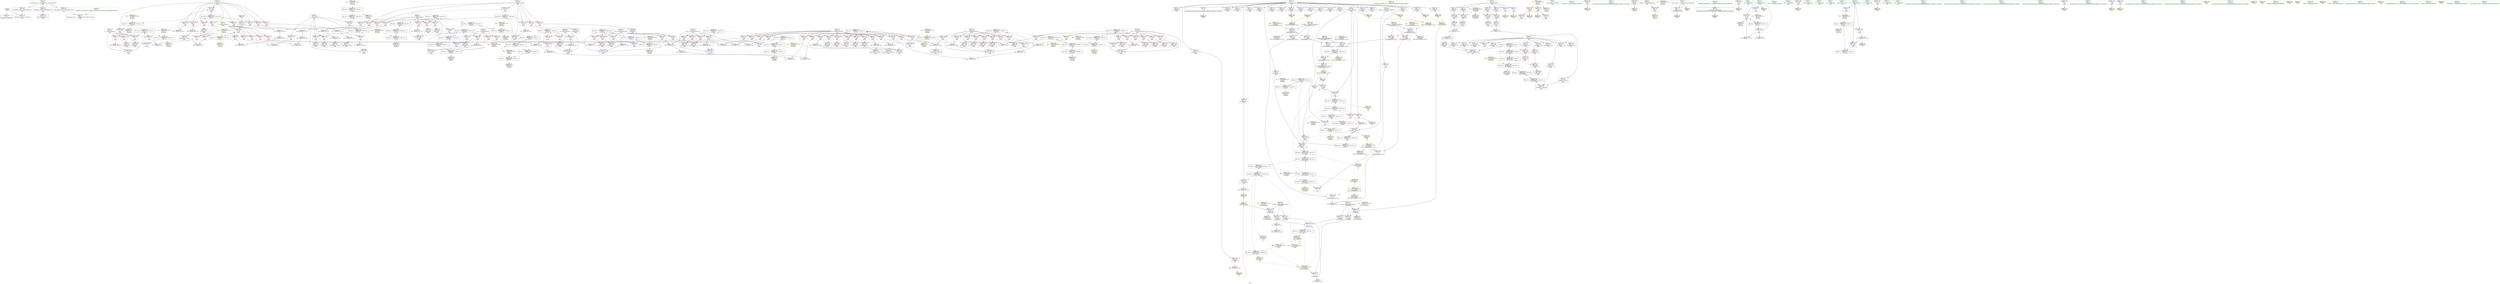 digraph "SVFG" {
	label="SVFG";

	Node0x55652dc4b1b0 [shape=record,color=grey,label="{NodeID: 0\nNullPtr}"];
	Node0x55652dc4b1b0 -> Node0x55652dc7fda0[style=solid];
	Node0x55652dc4b1b0 -> Node0x55652dc8dff0[style=solid];
	Node0x55652dcc1f40 [shape=record,color=yellow,style=double,label="{NodeID: 526\nRETMU(14V_2)\npts\{76 \}\nFun[main]}"];
	Node0x55652dcb0400 [shape=record,color=black,label="{NodeID: 443\nMR_34V_3 = PHI(MR_34V_4, MR_34V_2, )\npts\{96 \}\n}"];
	Node0x55652dcb0400 -> Node0x55652dc8ce50[style=dashed];
	Node0x55652dcb0400 -> Node0x55652dcacd00[style=dashed];
	Node0x55652dcb0400 -> Node0x55652dcb6d00[style=dashed];
	Node0x55652dc92200 [shape=record,color=yellow,style=double,label="{NodeID: 360\nFPARM(483)\nFun[_ZSt3minIiERKT_S2_S2_]}"];
	Node0x55652dc92200 -> Node0x55652dc8fd60[style=solid];
	Node0x55652dc8def0 [shape=record,color=blue,label="{NodeID: 277\n536\<--41\nllvm.global_ctors_1\<--_GLOBAL__sub_I_hiaatcnd_0_0.cpp\nGlob }"];
	Node0x55652dc81c40 [shape=record,color=red,label="{NodeID: 194\n243\<--79\n\<--i23\nmain\n}"];
	Node0x55652dc81c40 -> Node0x55652dc811b0[style=solid];
	Node0x55652dc7eda0 [shape=record,color=black,label="{NodeID: 111\n446\<--445\nidxprom172\<--\nmain\n}"];
	Node0x55652dc7d0e0 [shape=record,color=green,label="{NodeID: 28\n48\<--49\n_ZNSt8ios_base4InitC1Ev\<--_ZNSt8ios_base4InitC1Ev_field_insensitive\n}"];
	Node0x55652dcc3a70 [shape=record,color=yellow,style=double,label="{NodeID: 554\n40V_12 = CSCHI(MR_40V_11)\npts\{110000 \}\nCS[]}"];
	Node0x55652dcc3a70 -> Node0x55652dca9200[style=dashed];
	Node0x55652dcb9000 [shape=record,color=black,label="{NodeID: 471\nMR_44V_8 = PHI(MR_44V_9, MR_44V_7, )\npts\{220000 \}\n}"];
	Node0x55652dcb9000 -> Node0x55652dc8cbe0[style=dashed];
	Node0x55652dcb9000 -> Node0x55652dc8eab0[style=dashed];
	Node0x55652dcb9000 -> Node0x55652dcb2200[style=dashed];
	Node0x55652dc88010 [shape=record,color=grey,label="{NodeID: 388\n310 = Binary(309, 140, )\n}"];
	Node0x55652dc88010 -> Node0x55652dc8f2d0[style=solid];
	Node0x55652dc8f610 [shape=record,color=blue,label="{NodeID: 305\n95\<--351\nref.tmp\<--add113\nmain\n}"];
	Node0x55652dc8f610 -> Node0x55652dc8cf20[style=dashed];
	Node0x55652dc8f610 -> Node0x55652dcadc00[style=dashed];
	Node0x55652dc8f610 -> Node0x55652dcc3570[style=dashed];
	Node0x55652dc83300 [shape=record,color=red,label="{NodeID: 222\n292\<--87\n\<--j72\nmain\n}"];
	Node0x55652dc83300 -> Node0x55652dc81420[style=solid];
	Node0x55652dc84db0 [shape=record,color=purple,label="{NodeID: 139\n160\<--12\narrayidx10\<--s\nmain\n}"];
	Node0x55652dc84db0 -> Node0x55652dc8cb10[style=solid];
	Node0x55652dc7f960 [shape=record,color=green,label="{NodeID: 56\n487\<--488\n__a.addr\<--__a.addr_field_insensitive\n_ZSt3minIiERKT_S2_S2_\n}"];
	Node0x55652dc7f960 -> Node0x55652dc8d330[style=solid];
	Node0x55652dc7f960 -> Node0x55652dc8d400[style=solid];
	Node0x55652dc7f960 -> Node0x55652dc8fd60[style=solid];
	Node0x55652dcbfd00 [shape=record,color=yellow,style=double,label="{NodeID: 499\n20V_1 = ENCHI(MR_20V_0)\npts\{82 \}\nFun[main]}"];
	Node0x55652dcbfd00 -> Node0x55652dcb4a00[style=dashed];
	Node0x55652dc9a080 [shape=record,color=grey,label="{NodeID: 416\n237 = cmp(228, 236, )\n}"];
	Node0x55652dc9a080 -> Node0x55652dc92a30[style=solid];
	Node0x55652dc90cd0 [shape=record,color=yellow,style=double,label="{NodeID: 333\nAPARM(102)\nCS[]}"];
	Node0x55652dc8c8a0 [shape=record,color=red,label="{NodeID: 250\n445\<--99\n\<--l131\nmain\n}"];
	Node0x55652dc8c8a0 -> Node0x55652dc7eda0[style=solid];
	Node0x55652dc86500 [shape=record,color=red,label="{NodeID: 167\n108\<--32\n\<--stdout\nmain\n}"];
	Node0x55652dc86500 -> Node0x55652dc80240[style=solid];
	Node0x55652dc86500 -> Node0x55652dc90f40[style=solid];
	Node0x55652dc810e0 [shape=record,color=black,label="{NodeID: 84\n241\<--240\nidxprom52\<--\nmain\n}"];
	Node0x55652dc50790 [shape=record,color=green,label="{NodeID: 1\n7\<--1\n__dso_handle\<--dummyObj\nGlob }"];
	Node0x55652dcc2020 [shape=record,color=yellow,style=double,label="{NodeID: 527\nRETMU(16V_2)\npts\{78 \}\nFun[main]}"];
	Node0x55652dcb0900 [shape=record,color=black,label="{NodeID: 444\nMR_36V_3 = PHI(MR_36V_5, MR_36V_2, )\npts\{98 \}\n}"];
	Node0x55652dcb0900 -> Node0x55652dc8f950[style=dashed];
	Node0x55652dcb0900 -> Node0x55652dcb7200[style=dashed];
	Node0x55652dc92320 [shape=record,color=yellow,style=double,label="{NodeID: 361\nFPARM(484)\nFun[_ZSt3minIiERKT_S2_S2_]}"];
	Node0x55652dc92320 -> Node0x55652dc8fe30[style=solid];
	Node0x55652dc8dff0 [shape=record,color=blue, style = dotted,label="{NodeID: 278\n537\<--3\nllvm.global_ctors_2\<--dummyVal\nGlob }"];
	Node0x55652dc81d10 [shape=record,color=red,label="{NodeID: 195\n257\<--79\n\<--i23\nmain\n}"];
	Node0x55652dc81d10 -> Node0x55652dc89090[style=solid];
	Node0x55652dc7ee70 [shape=record,color=black,label="{NodeID: 112\n482\<--505\n_ZSt3minIiERKT_S2_S2__ret\<--\n_ZSt3minIiERKT_S2_S2_\n}"];
	Node0x55652dc7ee70 -> Node0x55652dc92910[style=solid];
	Node0x55652dc7d170 [shape=record,color=green,label="{NodeID: 29\n54\<--55\n__cxa_atexit\<--__cxa_atexit_field_insensitive\n}"];
	Node0x55652dcb9500 [shape=record,color=black,label="{NodeID: 472\nMR_46V_3 = PHI(MR_46V_4, MR_46V_2, )\npts\{486 \}\n}"];
	Node0x55652dcb9500 -> Node0x55652dc8d260[style=dashed];
	Node0x55652dcb9500 -> Node0x55652dcc2f30[style=dashed];
	Node0x55652dc88190 [shape=record,color=grey,label="{NodeID: 389\n232 = Binary(231, 140, )\n}"];
	Node0x55652dc88190 -> Node0x55652dc80e70[style=solid];
	Node0x55652dc8f6e0 [shape=record,color=blue,label="{NodeID: 306\n363\<--354\narrayidx120\<--\nmain\n}"];
	Node0x55652dc8f6e0 -> Node0x55652dcae100[style=dashed];
	Node0x55652dc833d0 [shape=record,color=red,label="{NodeID: 223\n309\<--87\n\<--j72\nmain\n}"];
	Node0x55652dc833d0 -> Node0x55652dc88010[style=solid];
	Node0x55652dc84e80 [shape=record,color=purple,label="{NodeID: 140\n226\<--12\narrayidx44\<--s\nmain\n}"];
	Node0x55652dc84e80 -> Node0x55652dc8ccb0[style=solid];
	Node0x55652dc7fa30 [shape=record,color=green,label="{NodeID: 57\n489\<--490\n__b.addr\<--__b.addr_field_insensitive\n_ZSt3minIiERKT_S2_S2_\n}"];
	Node0x55652dc7fa30 -> Node0x55652dc8d4d0[style=solid];
	Node0x55652dc7fa30 -> Node0x55652dc8d5a0[style=solid];
	Node0x55652dc7fa30 -> Node0x55652dc8fe30[style=solid];
	Node0x55652dcbfde0 [shape=record,color=yellow,style=double,label="{NodeID: 500\n22V_1 = ENCHI(MR_22V_0)\npts\{84 \}\nFun[main]}"];
	Node0x55652dcbfde0 -> Node0x55652dcb4f00[style=dashed];
	Node0x55652dc9a200 [shape=record,color=grey,label="{NodeID: 417\n330 = cmp(328, 329, )\n}"];
	Node0x55652dc90da0 [shape=record,color=yellow,style=double,label="{NodeID: 334\nAPARM(109)\nCS[]}"];
	Node0x55652dc8c970 [shape=record,color=red,label="{NodeID: 251\n452\<--99\n\<--l131\nmain\n}"];
	Node0x55652dc8c970 -> Node0x55652dc936f0[style=solid];
	Node0x55652dc865d0 [shape=record,color=red,label="{NodeID: 168\n144\<--71\n\<--n\nmain\n}"];
	Node0x55652dc865d0 -> Node0x55652dc99300[style=solid];
	Node0x55652dc811b0 [shape=record,color=black,label="{NodeID: 85\n244\<--243\nidxprom54\<--\nmain\n}"];
	Node0x55652dc50820 [shape=record,color=green,label="{NodeID: 2\n16\<--1\n\<--dummyObj\nCan only get source location for instruction, argument, global var or function.}"];
	Node0x55652dcc2100 [shape=record,color=yellow,style=double,label="{NodeID: 528\nRETMU(18V_2)\npts\{80 \}\nFun[main]}"];
	Node0x55652dcb0e00 [shape=record,color=black,label="{NodeID: 445\nMR_38V_3 = PHI(MR_38V_4, MR_38V_2, )\npts\{100 \}\n}"];
	Node0x55652dcb0e00 -> Node0x55652dca9c00[style=dashed];
	Node0x55652dcb0e00 -> Node0x55652dcb7700[style=dashed];
	Node0x55652dc92440 [shape=record,color=yellow,style=double,label="{NodeID: 362\nFRet(68)\nFun[main]}"];
	Node0x55652dc8e0f0 [shape=record,color=blue,label="{NodeID: 279\n69\<--16\nretval\<--\nmain\n}"];
	Node0x55652dc8e0f0 -> Node0x55652dcc1ca0[style=dashed];
	Node0x55652dc81de0 [shape=record,color=red,label="{NodeID: 196\n201\<--81\n\<--j27\nmain\n}"];
	Node0x55652dc81de0 -> Node0x55652dc94d70[style=solid];
	Node0x55652dc7ef40 [shape=record,color=purple,label="{NodeID: 113\n50\<--4\n\<--_ZStL8__ioinit\n__cxx_global_var_init\n}"];
	Node0x55652dc7ef40 -> Node0x55652dc90990[style=solid];
	Node0x55652dc7d270 [shape=record,color=green,label="{NodeID: 30\n53\<--59\n_ZNSt8ios_base4InitD1Ev\<--_ZNSt8ios_base4InitD1Ev_field_insensitive\n}"];
	Node0x55652dc7d270 -> Node0x55652dc80070[style=solid];
	Node0x55652dcb9a00 [shape=record,color=black,label="{NodeID: 473\nMR_24V_5 = PHI(MR_24V_6, MR_24V_4, )\npts\{86 \}\n}"];
	Node0x55652dcb9a00 -> Node0x55652dc82fc0[style=dashed];
	Node0x55652dcb9a00 -> Node0x55652dc83090[style=dashed];
	Node0x55652dcb9a00 -> Node0x55652dc8cf20[style=dashed];
	Node0x55652dcb9a00 -> Node0x55652dcaeb00[style=dashed];
	Node0x55652dcb9a00 -> Node0x55652dcab0f0[style=dashed];
	Node0x55652dcb9a00 -> Node0x55652dcbcf10[style=dashed];
	Node0x55652dc88310 [shape=record,color=grey,label="{NodeID: 390\n337 = Binary(336, 140, )\n}"];
	Node0x55652dc88310 -> Node0x55652dc99d80[style=solid];
	Node0x55652dc8f7b0 [shape=record,color=blue,label="{NodeID: 307\n93\<--367\nl101\<--inc122\nmain\n}"];
	Node0x55652dc8f7b0 -> Node0x55652dcad700[style=dashed];
	Node0x55652dc834a0 [shape=record,color=red,label="{NodeID: 224\n283\<--89\n\<--l\nmain\n}"];
	Node0x55652dc834a0 -> Node0x55652dc93cf0[style=solid];
	Node0x55652dc84f50 [shape=record,color=purple,label="{NodeID: 141\n234\<--12\narrayidx49\<--s\nmain\n}"];
	Node0x55652dc84f50 -> Node0x55652dc8cd80[style=solid];
	Node0x55652dc7fb00 [shape=record,color=green,label="{NodeID: 58\n513\<--514\na.addr\<--a.addr_field_insensitive\n_Z5ckminRii\n}"];
	Node0x55652dc7fb00 -> Node0x55652dc8d810[style=solid];
	Node0x55652dc7fb00 -> Node0x55652dc8d8e0[style=solid];
	Node0x55652dc7fb00 -> Node0x55652dc900a0[style=solid];
	Node0x55652dcbfec0 [shape=record,color=yellow,style=double,label="{NodeID: 501\n24V_1 = ENCHI(MR_24V_0)\npts\{86 \}\nFun[main]}"];
	Node0x55652dcbfec0 -> Node0x55652dcb5400[style=dashed];
	Node0x55652dc9a380 [shape=record,color=grey,label="{NodeID: 418\n388 = cmp(386, 387, )\n}"];
	Node0x55652dc90e70 [shape=record,color=yellow,style=double,label="{NodeID: 335\nAPARM(110)\nCS[]}"];
	Node0x55652dc8ca40 [shape=record,color=red,label="{NodeID: 252\n156\<--155\n\<--arrayidx\nmain\n}"];
	Node0x55652dc8ca40 -> Node0x55652dc804b0[style=solid];
	Node0x55652dc866a0 [shape=record,color=red,label="{NodeID: 169\n150\<--71\n\<--n\nmain\n}"];
	Node0x55652dc866a0 -> Node0x55652dc99180[style=solid];
	Node0x55652dc81280 [shape=record,color=black,label="{NodeID: 86\n247\<--246\nidxprom56\<--\nmain\n}"];
	Node0x55652dc512e0 [shape=record,color=green,label="{NodeID: 3\n23\<--1\n.str\<--dummyObj\nGlob }"];
	Node0x55652dcc21e0 [shape=record,color=yellow,style=double,label="{NodeID: 529\nRETMU(20V_2)\npts\{82 \}\nFun[main]}"];
	Node0x55652dcb1300 [shape=record,color=black,label="{NodeID: 446\nMR_40V_4 = PHI(MR_40V_8, MR_40V_3, )\npts\{110000 \}\n}"];
	Node0x55652dcb1300 -> Node0x55652dc8ce50[style=dashed];
	Node0x55652dcb1300 -> Node0x55652dcad200[style=dashed];
	Node0x55652dcb1300 -> Node0x55652dcb7c00[style=dashed];
	Node0x55652dcb1300 -> Node0x55652dcc3330[style=dashed];
	Node0x55652dc92910 [shape=record,color=yellow,style=double,label="{NodeID: 363\nFRet(482)\nFun[_ZSt3minIiERKT_S2_S2_]|{<s0>9|<s1>11}}"];
	Node0x55652dc92910:s0 -> Node0x55652dc91db0[style=solid,color=blue];
	Node0x55652dc92910:s1 -> Node0x55652dc91ed0[style=solid,color=blue];
	Node0x55652dc8e1c0 [shape=record,color=blue,label="{NodeID: 280\n15\<--118\nT\<--dec\nmain\n}"];
	Node0x55652dc8e1c0 -> Node0x55652dcb2700[style=dashed];
	Node0x55652dc8e1c0 -> Node0x55652dcc1ae0[style=dashed];
	Node0x55652dc81eb0 [shape=record,color=red,label="{NodeID: 197\n215\<--81\n\<--j27\nmain\n}"];
	Node0x55652dc81eb0 -> Node0x55652dc80b30[style=solid];
	Node0x55652dc7f010 [shape=record,color=purple,label="{NodeID: 114\n138\<--8\n\<--f\nmain\n}"];
	Node0x55652dc7f010 -> Node0x55652dc8e360[style=solid];
	Node0x55652dc7d370 [shape=record,color=green,label="{NodeID: 31\n66\<--67\nmain\<--main_field_insensitive\n}"];
	Node0x55652dcaab00 [shape=record,color=black,label="{NodeID: 474\nMR_26V_5 = PHI(MR_26V_6, MR_26V_4, )\npts\{88 \}\n}"];
	Node0x55652dcaab00 -> Node0x55652dc83160[style=dashed];
	Node0x55652dcaab00 -> Node0x55652dc83230[style=dashed];
	Node0x55652dcaab00 -> Node0x55652dc83300[style=dashed];
	Node0x55652dcaab00 -> Node0x55652dc833d0[style=dashed];
	Node0x55652dcaab00 -> Node0x55652dc8f2d0[style=dashed];
	Node0x55652dcaab00 -> Node0x55652dcaf000[style=dashed];
	Node0x55652dcaab00 -> Node0x55652dcbd410[style=dashed];
	Node0x55652dc88490 [shape=record,color=grey,label="{NodeID: 391\n336 = Binary(334, 335, )\n}"];
	Node0x55652dc88490 -> Node0x55652dc88310[style=solid];
	Node0x55652dc8f880 [shape=record,color=blue,label="{NodeID: 308\n91\<--372\nj97\<--inc125\nmain\n}"];
	Node0x55652dc8f880 -> Node0x55652dcac300[style=dashed];
	Node0x55652dc83570 [shape=record,color=red,label="{NodeID: 225\n295\<--89\n\<--l\nmain\n}"];
	Node0x55652dc83570 -> Node0x55652dc814f0[style=solid];
	Node0x55652dc85020 [shape=record,color=purple,label="{NodeID: 142\n166\<--20\n\<--eq\nmain\n}"];
	Node0x55652dc7fbd0 [shape=record,color=green,label="{NodeID: 59\n515\<--516\nb.addr\<--b.addr_field_insensitive\n_Z5ckminRii\n}"];
	Node0x55652dc7fbd0 -> Node0x55652dc8d9b0[style=solid];
	Node0x55652dc7fbd0 -> Node0x55652dc8da80[style=solid];
	Node0x55652dc7fbd0 -> Node0x55652dc90170[style=solid];
	Node0x55652dcbffa0 [shape=record,color=yellow,style=double,label="{NodeID: 502\n26V_1 = ENCHI(MR_26V_0)\npts\{88 \}\nFun[main]}"];
	Node0x55652dcbffa0 -> Node0x55652dcb5900[style=dashed];
	Node0x55652dc9a500 [shape=record,color=grey,label="{NodeID: 419\n287 = cmp(285, 286, )\n}"];
	Node0x55652dc90f40 [shape=record,color=yellow,style=double,label="{NodeID: 336\nAPARM(108)\nCS[]}"];
	Node0x55652dc8cb10 [shape=record,color=red,label="{NodeID: 253\n161\<--160\n\<--arrayidx10\nmain\n}"];
	Node0x55652dc8cb10 -> Node0x55652dc80650[style=solid];
	Node0x55652dc86770 [shape=record,color=red,label="{NodeID: 170\n187\<--71\n\<--n\nmain\n}"];
	Node0x55652dc86770 -> Node0x55652dc89690[style=solid];
	Node0x55652dc81350 [shape=record,color=black,label="{NodeID: 87\n290\<--289\nidxprom81\<--\nmain\n}"];
	Node0x55652dc51370 [shape=record,color=green,label="{NodeID: 4\n25\<--1\n.str.1\<--dummyObj\nGlob }"];
	Node0x55652dcc22c0 [shape=record,color=yellow,style=double,label="{NodeID: 530\nRETMU(22V_2)\npts\{84 \}\nFun[main]}"];
	Node0x55652dcb1800 [shape=record,color=black,label="{NodeID: 447\nMR_18V_5 = PHI(MR_18V_6, MR_18V_4, )\npts\{80 \}\n}"];
	Node0x55652dcb1800 -> Node0x55652dc87880[style=dashed];
	Node0x55652dcb1800 -> Node0x55652dc81aa0[style=dashed];
	Node0x55652dcb1800 -> Node0x55652dc81b70[style=dashed];
	Node0x55652dcb1800 -> Node0x55652dc81c40[style=dashed];
	Node0x55652dcb1800 -> Node0x55652dc81d10[style=dashed];
	Node0x55652dcb1800 -> Node0x55652dc8ec50[style=dashed];
	Node0x55652dcb1800 -> Node0x55652dcab400[style=dashed];
	Node0x55652dc92a30 [shape=record,color=black,label="{NodeID: 364\n239 = PHI(135, 237, )\n}"];
	Node0x55652dc92a30 -> Node0x55652dc81010[style=solid];
	Node0x55652dc8e290 [shape=record,color=blue,label="{NodeID: 281\n71\<--130\nn\<--conv\nmain\n}"];
	Node0x55652dc8e290 -> Node0x55652dc865d0[style=dashed];
	Node0x55652dc8e290 -> Node0x55652dc866a0[style=dashed];
	Node0x55652dc8e290 -> Node0x55652dc86770[style=dashed];
	Node0x55652dc8e290 -> Node0x55652dc86840[style=dashed];
	Node0x55652dc8e290 -> Node0x55652dc86910[style=dashed];
	Node0x55652dc8e290 -> Node0x55652dc869e0[style=dashed];
	Node0x55652dc8e290 -> Node0x55652dc86ab0[style=dashed];
	Node0x55652dc8e290 -> Node0x55652dcb3100[style=dashed];
	Node0x55652dc81f80 [shape=record,color=red,label="{NodeID: 198\n229\<--81\n\<--j27\nmain\n}"];
	Node0x55652dc81f80 -> Node0x55652dc88610[style=solid];
	Node0x55652dc7f0e0 [shape=record,color=purple,label="{NodeID: 115\n291\<--8\narrayidx82\<--f\nmain\n}"];
	Node0x55652dc7d470 [shape=record,color=green,label="{NodeID: 32\n69\<--70\nretval\<--retval_field_insensitive\nmain\n}"];
	Node0x55652dc7d470 -> Node0x55652dc8e0f0[style=solid];
	Node0x55652dcab000 [shape=record,color=black,label="{NodeID: 475\nMR_28V_4 = PHI(MR_28V_6, MR_28V_3, )\npts\{90 \}\n}"];
	Node0x55652dcab000 -> Node0x55652dc8f060[style=dashed];
	Node0x55652dcab000 -> Node0x55652dcaf500[style=dashed];
	Node0x55652dcab000 -> Node0x55652dcbd910[style=dashed];
	Node0x55652dc88610 [shape=record,color=grey,label="{NodeID: 392\n231 = Binary(229, 230, )\n}"];
	Node0x55652dc88610 -> Node0x55652dc88190[style=solid];
	Node0x55652dc8f950 [shape=record,color=blue,label="{NodeID: 309\n97\<--140\nj127\<--\nmain\n}"];
	Node0x55652dc8f950 -> Node0x55652dca9700[style=dashed];
	Node0x55652dc83640 [shape=record,color=red,label="{NodeID: 226\n304\<--89\n\<--l\nmain\n}"];
	Node0x55652dc83640 -> Node0x55652dc88d90[style=solid];
	Node0x55652dc850f0 [shape=record,color=purple,label="{NodeID: 143\n167\<--20\narrayidx14\<--eq\nmain\n}"];
	Node0x55652dc7fca0 [shape=record,color=green,label="{NodeID: 60\n41\<--531\n_GLOBAL__sub_I_hiaatcnd_0_0.cpp\<--_GLOBAL__sub_I_hiaatcnd_0_0.cpp_field_insensitive\n}"];
	Node0x55652dc7fca0 -> Node0x55652dc8def0[style=solid];
	Node0x55652dcc0080 [shape=record,color=yellow,style=double,label="{NodeID: 503\n28V_1 = ENCHI(MR_28V_0)\npts\{90 \}\nFun[main]}"];
	Node0x55652dcc0080 -> Node0x55652dcb5e00[style=dashed];
	Node0x55652dca8d00 [shape=record,color=black,label="{NodeID: 420\nMR_38V_6 = PHI(MR_38V_7, MR_38V_5, )\npts\{100 \}\n}"];
	Node0x55652dca8d00 -> Node0x55652dc8c3c0[style=dashed];
	Node0x55652dca8d00 -> Node0x55652dc8c490[style=dashed];
	Node0x55652dca8d00 -> Node0x55652dc8c560[style=dashed];
	Node0x55652dca8d00 -> Node0x55652dc8c630[style=dashed];
	Node0x55652dca8d00 -> Node0x55652dc8c700[style=dashed];
	Node0x55652dca8d00 -> Node0x55652dc8c7d0[style=dashed];
	Node0x55652dca8d00 -> Node0x55652dc8c8a0[style=dashed];
	Node0x55652dca8d00 -> Node0x55652dc8c970[style=dashed];
	Node0x55652dca8d00 -> Node0x55652dc8faf0[style=dashed];
	Node0x55652dca8d00 -> Node0x55652dca9c00[style=dashed];
	Node0x55652dc91010 [shape=record,color=yellow,style=double,label="{NodeID: 337\nAPARM(123)\nCS[]}"];
	Node0x55652dc8cbe0 [shape=record,color=red,label="{NodeID: 254\n218\<--217\n\<--arrayidx39\nmain\n}"];
	Node0x55652dc8cbe0 -> Node0x55652dc80c00[style=solid];
	Node0x55652dc86840 [shape=record,color=red,label="{NodeID: 171\n196\<--71\n\<--n\nmain\n}"];
	Node0x55652dc86840 -> Node0x55652dc99600[style=solid];
	Node0x55652dc81420 [shape=record,color=black,label="{NodeID: 88\n293\<--292\nidxprom83\<--\nmain\n}"];
	Node0x55652dc51400 [shape=record,color=green,label="{NodeID: 5\n27\<--1\nstdin\<--dummyObj\nGlob }"];
	Node0x55652dcc23a0 [shape=record,color=yellow,style=double,label="{NodeID: 531\nRETMU(24V_2)\npts\{86 \}\nFun[main]}"];
	Node0x55652dcb1d00 [shape=record,color=black,label="{NodeID: 448\nMR_20V_4 = PHI(MR_20V_6, MR_20V_3, )\npts\{82 \}\n}"];
	Node0x55652dcb1d00 -> Node0x55652dc8e9e0[style=dashed];
	Node0x55652dcb1d00 -> Node0x55652dcab900[style=dashed];
	Node0x55652dc92fd0 [shape=record,color=black,label="{NodeID: 365\n529 = PHI(135, 527, )\n}"];
	Node0x55652dc8e360 [shape=record,color=blue,label="{NodeID: 282\n138\<--140\n\<--\nmain\n}"];
	Node0x55652dc8e360 -> Node0x55652dcb1300[style=dashed];
	Node0x55652dc82050 [shape=record,color=red,label="{NodeID: 199\n246\<--81\n\<--j27\nmain\n}"];
	Node0x55652dc82050 -> Node0x55652dc81280[style=solid];
	Node0x55652dc83b00 [shape=record,color=purple,label="{NodeID: 116\n294\<--8\narrayidx84\<--f\nmain\n}"];
	Node0x55652dc7d540 [shape=record,color=green,label="{NodeID: 33\n71\<--72\nn\<--n_field_insensitive\nmain\n}"];
	Node0x55652dc7d540 -> Node0x55652dc865d0[style=solid];
	Node0x55652dc7d540 -> Node0x55652dc866a0[style=solid];
	Node0x55652dc7d540 -> Node0x55652dc86770[style=solid];
	Node0x55652dc7d540 -> Node0x55652dc86840[style=solid];
	Node0x55652dc7d540 -> Node0x55652dc86910[style=solid];
	Node0x55652dc7d540 -> Node0x55652dc869e0[style=solid];
	Node0x55652dc7d540 -> Node0x55652dc86ab0[style=solid];
	Node0x55652dc7d540 -> Node0x55652dc8e290[style=solid];
	Node0x55652dcab0f0 [shape=record,color=black,label="{NodeID: 476\nMR_24V_6 = PHI(MR_24V_7, MR_24V_5, )\npts\{86 \}\n}"];
	Node0x55652dcab0f0 -> Node0x55652dc8ce50[style=dashed];
	Node0x55652dcab0f0 -> Node0x55652dc8f130[style=dashed];
	Node0x55652dcab0f0 -> Node0x55652dcb9a00[style=dashed];
	Node0x55652dcab0f0 -> Node0x55652dcc31d0[style=dashed];
	Node0x55652dc88790 [shape=record,color=grey,label="{NodeID: 393\n285 = Binary(284, 140, )\n}"];
	Node0x55652dc88790 -> Node0x55652dc9a500[style=solid];
	Node0x55652dc8fa20 [shape=record,color=blue,label="{NodeID: 310\n99\<--16\nl131\<--\nmain\n}"];
	Node0x55652dc8fa20 -> Node0x55652dca8d00[style=dashed];
	Node0x55652dc83710 [shape=record,color=red,label="{NodeID: 227\n328\<--91\n\<--j97\nmain\n}"];
	Node0x55652dc83710 -> Node0x55652dc9a200[style=solid];
	Node0x55652dc851c0 [shape=record,color=purple,label="{NodeID: 144\n170\<--20\narrayidx16\<--eq\nmain\n}"];
	Node0x55652dc851c0 -> Node0x55652dc8e5d0[style=solid];
	Node0x55652dc7fda0 [shape=record,color=black,label="{NodeID: 61\n2\<--3\ndummyVal\<--dummyVal\n}"];
	Node0x55652dcc0160 [shape=record,color=yellow,style=double,label="{NodeID: 504\n30V_1 = ENCHI(MR_30V_0)\npts\{92 \}\nFun[main]}"];
	Node0x55652dcc0160 -> Node0x55652dcb6300[style=dashed];
	Node0x55652dca9200 [shape=record,color=black,label="{NodeID: 421\nMR_40V_9 = PHI(MR_40V_12, MR_40V_8, )\npts\{110000 \}\n}"];
	Node0x55652dca9200 -> Node0x55652dc8d0c0[style=dashed];
	Node0x55652dca9200 -> Node0x55652dcaa100[style=dashed];
	Node0x55652dca9200 -> Node0x55652dcaa600[style=dashed];
	Node0x55652dca9200 -> Node0x55652dcc3410[style=dashed];
	Node0x55652dc910e0 [shape=record,color=yellow,style=double,label="{NodeID: 338\nAPARM(124)\nCS[]}"];
	Node0x55652dc8ccb0 [shape=record,color=red,label="{NodeID: 255\n227\<--226\n\<--arrayidx44\nmain\n}"];
	Node0x55652dc8ccb0 -> Node0x55652dc80da0[style=solid];
	Node0x55652dc86910 [shape=record,color=red,label="{NodeID: 172\n205\<--71\n\<--n\nmain\n}"];
	Node0x55652dc86910 -> Node0x55652dc99780[style=solid];
	Node0x55652dc814f0 [shape=record,color=black,label="{NodeID: 89\n296\<--295\nidxprom85\<--\nmain\n}"];
	Node0x55652dc51490 [shape=record,color=green,label="{NodeID: 6\n28\<--1\n.str.2\<--dummyObj\nGlob }"];
	Node0x55652dcc2480 [shape=record,color=yellow,style=double,label="{NodeID: 532\nRETMU(26V_2)\npts\{88 \}\nFun[main]}"];
	Node0x55652dcb2200 [shape=record,color=black,label="{NodeID: 449\nMR_44V_7 = PHI(MR_44V_8, MR_44V_6, )\npts\{220000 \}\n}"];
	Node0x55652dcb2200 -> Node0x55652dcabe00[style=dashed];
	Node0x55652dcb2200 -> Node0x55652dcb9000[style=dashed];
	Node0x55652dc93570 [shape=record,color=grey,label="{NodeID: 366\n263 = Binary(262, 140, )\n}"];
	Node0x55652dc93570 -> Node0x55652dc8ed20[style=solid];
	Node0x55652dc8e430 [shape=record,color=blue,label="{NodeID: 283\n73\<--140\ni\<--\nmain\n}"];
	Node0x55652dc8e430 -> Node0x55652dcbbb40[style=dashed];
	Node0x55652dc82120 [shape=record,color=red,label="{NodeID: 200\n252\<--81\n\<--j27\nmain\n}"];
	Node0x55652dc82120 -> Node0x55652dc87b90[style=solid];
	Node0x55652dc83bd0 [shape=record,color=purple,label="{NodeID: 117\n297\<--8\narrayidx86\<--f\nmain\n}"];
	Node0x55652dc83bd0 -> Node0x55652dc91280[style=solid];
	Node0x55652dc7d610 [shape=record,color=green,label="{NodeID: 34\n73\<--74\ni\<--i_field_insensitive\nmain\n}"];
	Node0x55652dc7d610 -> Node0x55652dc86b80[style=solid];
	Node0x55652dc7d610 -> Node0x55652dc86c50[style=solid];
	Node0x55652dc7d610 -> Node0x55652dc86d20[style=solid];
	Node0x55652dc7d610 -> Node0x55652dc86df0[style=solid];
	Node0x55652dc7d610 -> Node0x55652dc8e430[style=solid];
	Node0x55652dc7d610 -> Node0x55652dc8e770[style=solid];
	Node0x55652dcab1e0 [shape=record,color=black,label="{NodeID: 477\nMR_28V_6 = PHI(MR_28V_7, MR_28V_5, )\npts\{90 \}\n}"];
	Node0x55652dcab1e0 -> Node0x55652dc834a0[style=dashed];
	Node0x55652dcab1e0 -> Node0x55652dc83570[style=dashed];
	Node0x55652dcab1e0 -> Node0x55652dc83640[style=dashed];
	Node0x55652dcab1e0 -> Node0x55652dc8f200[style=dashed];
	Node0x55652dcab1e0 -> Node0x55652dcab000[style=dashed];
	Node0x55652dc88910 [shape=record,color=grey,label="{NodeID: 394\n386 = Binary(385, 140, )\n}"];
	Node0x55652dc88910 -> Node0x55652dc9a380[style=solid];
	Node0x55652dc8faf0 [shape=record,color=blue,label="{NodeID: 311\n99\<--453\nl131\<--inc176\nmain\n}"];
	Node0x55652dc8faf0 -> Node0x55652dca8d00[style=dashed];
	Node0x55652dc837e0 [shape=record,color=red,label="{NodeID: 228\n334\<--91\n\<--j97\nmain\n}"];
	Node0x55652dc837e0 -> Node0x55652dc88490[style=solid];
	Node0x55652dc85290 [shape=record,color=purple,label="{NodeID: 145\n211\<--20\narrayidx35\<--eq\nmain\n}"];
	Node0x55652dc7fea0 [shape=record,color=black,label="{NodeID: 62\n10\<--8\n\<--f\nCan only get source location for instruction, argument, global var or function.}"];
	Node0x55652dc7fea0 -> Node0x55652dc904b0[style=solid];
	Node0x55652dcc0240 [shape=record,color=yellow,style=double,label="{NodeID: 505\n32V_1 = ENCHI(MR_32V_0)\npts\{94 \}\nFun[main]}"];
	Node0x55652dcc0240 -> Node0x55652dcb6800[style=dashed];
	Node0x55652dca9700 [shape=record,color=black,label="{NodeID: 422\nMR_36V_5 = PHI(MR_36V_6, MR_36V_4, )\npts\{98 \}\n}"];
	Node0x55652dca9700 -> Node0x55652dc8bd40[style=dashed];
	Node0x55652dca9700 -> Node0x55652dc8be10[style=dashed];
	Node0x55652dca9700 -> Node0x55652dc8bee0[style=dashed];
	Node0x55652dca9700 -> Node0x55652dc8bfb0[style=dashed];
	Node0x55652dca9700 -> Node0x55652dc8c080[style=dashed];
	Node0x55652dca9700 -> Node0x55652dc8c150[style=dashed];
	Node0x55652dca9700 -> Node0x55652dc8c220[style=dashed];
	Node0x55652dca9700 -> Node0x55652dc8c2f0[style=dashed];
	Node0x55652dca9700 -> Node0x55652dc8fbc0[style=dashed];
	Node0x55652dca9700 -> Node0x55652dcb0900[style=dashed];
	Node0x55652dc911b0 [shape=record,color=yellow,style=double,label="{NodeID: 339\nAPARM(126)\nCS[]}"];
	Node0x55652dc8cd80 [shape=record,color=red,label="{NodeID: 256\n235\<--234\n\<--arrayidx49\nmain\n}"];
	Node0x55652dc8cd80 -> Node0x55652dc80f40[style=solid];
	Node0x55652dc869e0 [shape=record,color=red,label="{NodeID: 173\n269\<--71\n\<--n\nmain\n}"];
	Node0x55652dc869e0 -> Node0x55652dc89510[style=solid];
	Node0x55652dc815c0 [shape=record,color=black,label="{NodeID: 90\n342\<--341\nidxprom107\<--\nmain\n}"];
	Node0x55652dc50930 [shape=record,color=green,label="{NodeID: 7\n30\<--1\n.str.3\<--dummyObj\nGlob }"];
	Node0x55652dcc2560 [shape=record,color=yellow,style=double,label="{NodeID: 533\nRETMU(28V_2)\npts\{90 \}\nFun[main]}"];
	Node0x55652dcb2700 [shape=record,color=black,label="{NodeID: 450\nMR_4V_2 = PHI(MR_4V_3, MR_4V_1, )\npts\{17 \}\n}"];
	Node0x55652dcb2700 -> Node0x55652dc86290[style=dashed];
	Node0x55652dcb2700 -> Node0x55652dc8e1c0[style=dashed];
	Node0x55652dc936f0 [shape=record,color=grey,label="{NodeID: 367\n453 = Binary(452, 140, )\n}"];
	Node0x55652dc936f0 -> Node0x55652dc8faf0[style=solid];
	Node0x55652dc8e500 [shape=record,color=blue,label="{NodeID: 284\n75\<--140\nj\<--\nmain\n}"];
	Node0x55652dc8e500 -> Node0x55652dcbde10[style=dashed];
	Node0x55652dc821f0 [shape=record,color=red,label="{NodeID: 201\n268\<--83\n\<--i68\nmain\n}"];
	Node0x55652dc821f0 -> Node0x55652dc89510[style=solid];
	Node0x55652dc83ca0 [shape=record,color=purple,label="{NodeID: 118\n343\<--8\narrayidx108\<--f\nmain\n}"];
	Node0x55652dc7d6e0 [shape=record,color=green,label="{NodeID: 35\n75\<--76\nj\<--j_field_insensitive\nmain\n}"];
	Node0x55652dc7d6e0 -> Node0x55652dc86ec0[style=solid];
	Node0x55652dc7d6e0 -> Node0x55652dc86f90[style=solid];
	Node0x55652dc7d6e0 -> Node0x55652dc87060[style=solid];
	Node0x55652dc7d6e0 -> Node0x55652dc87130[style=solid];
	Node0x55652dc7d6e0 -> Node0x55652dc8e500[style=solid];
	Node0x55652dc7d6e0 -> Node0x55652dc8e6a0[style=solid];
	Node0x55652dcbbb40 [shape=record,color=black,label="{NodeID: 478\nMR_12V_4 = PHI(MR_12V_5, MR_12V_3, )\npts\{74 \}\n}"];
	Node0x55652dcbbb40 -> Node0x55652dc86b80[style=dashed];
	Node0x55652dcbbb40 -> Node0x55652dc86c50[style=dashed];
	Node0x55652dcbbb40 -> Node0x55652dc86d20[style=dashed];
	Node0x55652dcbbb40 -> Node0x55652dc86df0[style=dashed];
	Node0x55652dcbbb40 -> Node0x55652dc8e770[style=dashed];
	Node0x55652dcbbb40 -> Node0x55652dcb3600[style=dashed];
	Node0x55652dc88a90 [shape=record,color=grey,label="{NodeID: 395\n385 = Binary(383, 384, )\n}"];
	Node0x55652dc88a90 -> Node0x55652dc88910[style=solid];
	Node0x55652dc8fbc0 [shape=record,color=blue,label="{NodeID: 312\n97\<--458\nj127\<--inc179\nmain\n}"];
	Node0x55652dc8fbc0 -> Node0x55652dca9700[style=dashed];
	Node0x55652dc838b0 [shape=record,color=red,label="{NodeID: 229\n344\<--91\n\<--j97\nmain\n}"];
	Node0x55652dc838b0 -> Node0x55652dc81690[style=solid];
	Node0x55652dc85360 [shape=record,color=purple,label="{NodeID: 146\n214\<--20\narrayidx37\<--eq\nmain\n}"];
	Node0x55652dc7ffa0 [shape=record,color=black,label="{NodeID: 63\n68\<--16\nmain_ret\<--\nmain\n}"];
	Node0x55652dc7ffa0 -> Node0x55652dc92440[style=solid];
	Node0x55652dcc0320 [shape=record,color=yellow,style=double,label="{NodeID: 506\n34V_1 = ENCHI(MR_34V_0)\npts\{96 \}\nFun[main]}"];
	Node0x55652dcc0320 -> Node0x55652dcb6d00[style=dashed];
	Node0x55652dca9c00 [shape=record,color=black,label="{NodeID: 423\nMR_38V_4 = PHI(MR_38V_6, MR_38V_3, )\npts\{100 \}\n}"];
	Node0x55652dca9c00 -> Node0x55652dc8fa20[style=dashed];
	Node0x55652dca9c00 -> Node0x55652dcb0e00[style=dashed];
	Node0x55652dc91280 [shape=record,color=yellow,style=double,label="{NodeID: 340\nAPARM(297)\nCS[]|{<s0>9}}"];
	Node0x55652dc91280:s0 -> Node0x55652dc92200[style=solid,color=red];
	Node0x55652dc8ce50 [shape=record,color=red,label="{NodeID: 257\n301\<--298\n\<--call87\nmain\n}"];
	Node0x55652dc8ce50 -> Node0x55652dc8f130[style=solid];
	Node0x55652dc86ab0 [shape=record,color=red,label="{NodeID: 174\n314\<--71\n\<--n\nmain\n}"];
	Node0x55652dc86ab0 -> Node0x55652dc99c00[style=solid];
	Node0x55652dc81690 [shape=record,color=black,label="{NodeID: 91\n345\<--344\nidxprom109\<--\nmain\n}"];
	Node0x55652dc509f0 [shape=record,color=green,label="{NodeID: 8\n32\<--1\nstdout\<--dummyObj\nGlob }"];
	Node0x55652dcc2640 [shape=record,color=yellow,style=double,label="{NodeID: 534\nRETMU(30V_2)\npts\{92 \}\nFun[main]}"];
	Node0x55652dcb2c00 [shape=record,color=black,label="{NodeID: 451\nMR_6V_2 = PHI(MR_6V_4, MR_6V_1, )\npts\{19 \}\n}"];
	Node0x55652dcb2c00 -> Node0x55652dc86360[style=dashed];
	Node0x55652dcb2c00 -> Node0x55652dc8f3a0[style=dashed];
	Node0x55652dcb2c00 -> Node0x55652dcbca10[style=dashed];
	Node0x55652dcb2c00 -> Node0x55652dcc1bc0[style=dashed];
	Node0x55652dc93870 [shape=record,color=grey,label="{NodeID: 368\n180 = Binary(179, 140, )\n}"];
	Node0x55652dc93870 -> Node0x55652dc8e770[style=solid];
	Node0x55652dc8e5d0 [shape=record,color=blue,label="{NodeID: 285\n170\<--171\narrayidx16\<--frombool\nmain\n}"];
	Node0x55652dc8e5d0 -> Node0x55652dcbe310[style=dashed];
	Node0x55652dc822c0 [shape=record,color=red,label="{NodeID: 202\n277\<--83\n\<--i68\nmain\n}"];
	Node0x55652dc822c0 -> Node0x55652dc89390[style=solid];
	Node0x55652dc83d70 [shape=record,color=purple,label="{NodeID: 119\n346\<--8\narrayidx110\<--f\nmain\n}"];
	Node0x55652dc7d7b0 [shape=record,color=green,label="{NodeID: 36\n77\<--78\nlen\<--len_field_insensitive\nmain\n}"];
	Node0x55652dc7d7b0 -> Node0x55652dc87200[style=solid];
	Node0x55652dc7d7b0 -> Node0x55652dc872d0[style=solid];
	Node0x55652dc7d7b0 -> Node0x55652dc873a0[style=solid];
	Node0x55652dc7d7b0 -> Node0x55652dc87470[style=solid];
	Node0x55652dc7d7b0 -> Node0x55652dc87540[style=solid];
	Node0x55652dc7d7b0 -> Node0x55652dc87610[style=solid];
	Node0x55652dc7d7b0 -> Node0x55652dc876e0[style=solid];
	Node0x55652dc7d7b0 -> Node0x55652dc877b0[style=solid];
	Node0x55652dc7d7b0 -> Node0x55652dc8e840[style=solid];
	Node0x55652dc7d7b0 -> Node0x55652dc8ed20[style=solid];
	Node0x55652dcbc010 [shape=record,color=black,label="{NodeID: 479\nMR_14V_3 = PHI(MR_14V_5, MR_14V_2, )\npts\{76 \}\n}"];
	Node0x55652dcbc010 -> Node0x55652dc8e500[style=dashed];
	Node0x55652dcbc010 -> Node0x55652dcb3b00[style=dashed];
	Node0x55652dc88c10 [shape=record,color=grey,label="{NodeID: 396\n351 = Binary(350, 140, )\n}"];
	Node0x55652dc88c10 -> Node0x55652dc8f610[style=solid];
	Node0x55652dc8fc90 [shape=record,color=blue,label="{NodeID: 313\n83\<--463\ni68\<--inc182\nmain\n}"];
	Node0x55652dc8fc90 -> Node0x55652dcae600[style=dashed];
	Node0x55652dc83980 [shape=record,color=red,label="{NodeID: 230\n358\<--91\n\<--j97\nmain\n}"];
	Node0x55652dc83980 -> Node0x55652dc81900[style=solid];
	Node0x55652dc85430 [shape=record,color=purple,label="{NodeID: 147\n217\<--20\narrayidx39\<--eq\nmain\n}"];
	Node0x55652dc85430 -> Node0x55652dc8cbe0[style=solid];
	Node0x55652dc80070 [shape=record,color=black,label="{NodeID: 64\n52\<--53\n\<--_ZNSt8ios_base4InitD1Ev\nCan only get source location for instruction, argument, global var or function.}"];
	Node0x55652dc80070 -> Node0x55652dc908c0[style=solid];
	Node0x55652dcc0400 [shape=record,color=yellow,style=double,label="{NodeID: 507\n36V_1 = ENCHI(MR_36V_0)\npts\{98 \}\nFun[main]}"];
	Node0x55652dcc0400 -> Node0x55652dcb7200[style=dashed];
	Node0x55652dcaa100 [shape=record,color=black,label="{NodeID: 424\nMR_40V_8 = PHI(MR_40V_9, MR_40V_5, )\npts\{110000 \}\n}"];
	Node0x55652dcaa100 -> Node0x55652dca9200[style=dashed];
	Node0x55652dcaa100 -> Node0x55652dcb1300[style=dashed];
	Node0x55652dc91350 [shape=record,color=yellow,style=double,label="{NodeID: 341\nAPARM(85)\nCS[]|{<s0>9}}"];
	Node0x55652dc91350:s0 -> Node0x55652dc92320[style=solid,color=red];
	Node0x55652dc8cf20 [shape=record,color=red,label="{NodeID: 258\n354\<--353\n\<--call114\nmain\n}"];
	Node0x55652dc8cf20 -> Node0x55652dc8f6e0[style=solid];
	Node0x55652dc86b80 [shape=record,color=red,label="{NodeID: 175\n143\<--73\n\<--i\nmain\n}"];
	Node0x55652dc86b80 -> Node0x55652dc99300[style=solid];
	Node0x55652dc81760 [shape=record,color=black,label="{NodeID: 92\n348\<--347\nidxprom111\<--\nmain\n}"];
	Node0x55652dc50ab0 [shape=record,color=green,label="{NodeID: 9\n33\<--1\n.str.4\<--dummyObj\nGlob }"];
	Node0x55652dcc2720 [shape=record,color=yellow,style=double,label="{NodeID: 535\nRETMU(32V_2)\npts\{94 \}\nFun[main]}"];
	Node0x55652dcb3100 [shape=record,color=black,label="{NodeID: 452\nMR_10V_2 = PHI(MR_10V_3, MR_10V_1, )\npts\{72 \}\n}"];
	Node0x55652dcb3100 -> Node0x55652dc8e290[style=dashed];
	Node0x55652dcb3100 -> Node0x55652dcc1d80[style=dashed];
	Node0x55652dc939f0 [shape=record,color=grey,label="{NodeID: 369\n458 = Binary(457, 140, )\n}"];
	Node0x55652dc939f0 -> Node0x55652dc8fbc0[style=solid];
	Node0x55652dc8e6a0 [shape=record,color=blue,label="{NodeID: 286\n75\<--175\nj\<--inc\nmain\n}"];
	Node0x55652dc8e6a0 -> Node0x55652dcbde10[style=dashed];
	Node0x55652dc82390 [shape=record,color=red,label="{NodeID: 203\n286\<--83\n\<--i68\nmain\n}"];
	Node0x55652dc82390 -> Node0x55652dc9a500[style=solid];
	Node0x55652dc83e40 [shape=record,color=purple,label="{NodeID: 120\n349\<--8\narrayidx112\<--f\nmain\n}"];
	Node0x55652dc83e40 -> Node0x55652dc91830[style=solid];
	Node0x55652dc7d880 [shape=record,color=green,label="{NodeID: 37\n79\<--80\ni23\<--i23_field_insensitive\nmain\n}"];
	Node0x55652dc7d880 -> Node0x55652dc87880[style=solid];
	Node0x55652dc7d880 -> Node0x55652dc81aa0[style=solid];
	Node0x55652dc7d880 -> Node0x55652dc81b70[style=solid];
	Node0x55652dc7d880 -> Node0x55652dc81c40[style=solid];
	Node0x55652dc7d880 -> Node0x55652dc81d10[style=solid];
	Node0x55652dc7d880 -> Node0x55652dc8e910[style=solid];
	Node0x55652dc7d880 -> Node0x55652dc8ec50[style=solid];
	Node0x55652dcbc510 [shape=record,color=black,label="{NodeID: 480\nMR_44V_3 = PHI(MR_44V_4, MR_44V_2, )\npts\{220000 \}\n}"];
	Node0x55652dcbc510 -> Node0x55652dcabe00[style=dashed];
	Node0x55652dcbc510 -> Node0x55652dcbe310[style=dashed];
	Node0x55652dc88d90 [shape=record,color=grey,label="{NodeID: 397\n305 = Binary(304, 140, )\n}"];
	Node0x55652dc88d90 -> Node0x55652dc8f200[style=solid];
	Node0x55652dc8fd60 [shape=record,color=blue,label="{NodeID: 314\n487\<--483\n__a.addr\<--__a\n_ZSt3minIiERKT_S2_S2_\n}"];
	Node0x55652dc8fd60 -> Node0x55652dc8d330[style=dashed];
	Node0x55652dc8fd60 -> Node0x55652dc8d400[style=dashed];
	Node0x55652dc8fd60 -> Node0x55652dcc3010[style=dashed];
	Node0x55652dc8b970 [shape=record,color=red,label="{NodeID: 231\n371\<--91\n\<--j97\nmain\n}"];
	Node0x55652dc8b970 -> Node0x55652dc87d10[style=solid];
	Node0x55652dc85500 [shape=record,color=purple,label="{NodeID: 148\n242\<--20\narrayidx53\<--eq\nmain\n}"];
	Node0x55652dc80170 [shape=record,color=black,label="{NodeID: 65\n105\<--102\ncall\<--\nmain\n}"];
	Node0x55652dcc04e0 [shape=record,color=yellow,style=double,label="{NodeID: 508\n38V_1 = ENCHI(MR_38V_0)\npts\{100 \}\nFun[main]}"];
	Node0x55652dcc04e0 -> Node0x55652dcb7700[style=dashed];
	Node0x55652dcaa600 [shape=record,color=black,label="{NodeID: 425\nMR_40V_11 = PHI(MR_40V_10, MR_40V_9, )\npts\{110000 \}\n}"];
	Node0x55652dcaa600 -> Node0x55652dc8d190[style=dashed];
	Node0x55652dcaa600 -> Node0x55652dcc37b0[style=dashed];
	Node0x55652dc91420 [shape=record,color=yellow,style=double,label="{NodeID: 342\nAPARM(321)\nCS[]}"];
	Node0x55652dc8cff0 [shape=record,color=red,label="{NodeID: 259\n400\<--399\n\<--arrayidx143\nmain\n}"];
	Node0x55652dc8cff0 -> Node0x55652dc7e3e0[style=solid];
	Node0x55652dc86c50 [shape=record,color=red,label="{NodeID: 176\n153\<--73\n\<--i\nmain\n}"];
	Node0x55652dc86c50 -> Node0x55652dc803e0[style=solid];
	Node0x55652dc81830 [shape=record,color=black,label="{NodeID: 93\n356\<--355\nidxprom115\<--\nmain\n}"];
	Node0x55652dc50b70 [shape=record,color=green,label="{NodeID: 10\n35\<--1\n.str.5\<--dummyObj\nGlob }"];
	Node0x55652dcc2800 [shape=record,color=yellow,style=double,label="{NodeID: 536\nRETMU(34V_2)\npts\{96 \}\nFun[main]}"];
	Node0x55652dcb3600 [shape=record,color=black,label="{NodeID: 453\nMR_12V_2 = PHI(MR_12V_4, MR_12V_1, )\npts\{74 \}\n}"];
	Node0x55652dcb3600 -> Node0x55652dc8e430[style=dashed];
	Node0x55652dcb3600 -> Node0x55652dcc1e60[style=dashed];
	Node0x55652dc93b70 [shape=record,color=grey,label="{NodeID: 370\n194 = Binary(192, 193, )\n}"];
	Node0x55652dc93b70 -> Node0x55652dc93e70[style=solid];
	Node0x55652dc8e770 [shape=record,color=blue,label="{NodeID: 287\n73\<--180\ni\<--inc18\nmain\n}"];
	Node0x55652dc8e770 -> Node0x55652dcbbb40[style=dashed];
	Node0x55652dc82460 [shape=record,color=red,label="{NodeID: 204\n289\<--83\n\<--i68\nmain\n}"];
	Node0x55652dc82460 -> Node0x55652dc81350[style=solid];
	Node0x55652dc83f10 [shape=record,color=purple,label="{NodeID: 121\n357\<--8\narrayidx116\<--f\nmain\n}"];
	Node0x55652dc7d950 [shape=record,color=green,label="{NodeID: 38\n81\<--82\nj27\<--j27_field_insensitive\nmain\n}"];
	Node0x55652dc7d950 -> Node0x55652dc81de0[style=solid];
	Node0x55652dc7d950 -> Node0x55652dc81eb0[style=solid];
	Node0x55652dc7d950 -> Node0x55652dc81f80[style=solid];
	Node0x55652dc7d950 -> Node0x55652dc82050[style=solid];
	Node0x55652dc7d950 -> Node0x55652dc82120[style=solid];
	Node0x55652dc7d950 -> Node0x55652dc8e9e0[style=solid];
	Node0x55652dc7d950 -> Node0x55652dc8eb80[style=solid];
	Node0x55652dcbca10 [shape=record,color=black,label="{NodeID: 481\nMR_6V_4 = PHI(MR_6V_3, MR_6V_2, )\npts\{19 \}\n}"];
	Node0x55652dcbca10 -> Node0x55652dcb2c00[style=dashed];
	Node0x55652dc88f10 [shape=record,color=grey,label="{NodeID: 398\n318 = Binary(317, 140, )\n}"];
	Node0x55652dc88f10 -> Node0x55652dc8f3a0[style=solid];
	Node0x55652dc88f10 -> Node0x55652dc914f0[style=solid];
	Node0x55652dc8fe30 [shape=record,color=blue,label="{NodeID: 315\n489\<--484\n__b.addr\<--__b\n_ZSt3minIiERKT_S2_S2_\n}"];
	Node0x55652dc8fe30 -> Node0x55652dc8d4d0[style=dashed];
	Node0x55652dc8fe30 -> Node0x55652dc8d5a0[style=dashed];
	Node0x55652dc8fe30 -> Node0x55652dcc30f0[style=dashed];
	Node0x55652dc8ba00 [shape=record,color=red,label="{NodeID: 232\n335\<--93\n\<--l101\nmain\n}"];
	Node0x55652dc8ba00 -> Node0x55652dc88490[style=solid];
	Node0x55652dc855d0 [shape=record,color=purple,label="{NodeID: 149\n245\<--20\narrayidx55\<--eq\nmain\n}"];
	Node0x55652dc80240 [shape=record,color=black,label="{NodeID: 66\n111\<--108\ncall1\<--\nmain\n}"];
	Node0x55652dcc05c0 [shape=record,color=yellow,style=double,label="{NodeID: 509\n40V_1 = ENCHI(MR_40V_0)\npts\{110000 \}\nFun[main]}"];
	Node0x55652dcc05c0 -> Node0x55652dcb7c00[style=dashed];
	Node0x55652dcab310 [shape=record,color=black,label="{NodeID: 426\nMR_16V_4 = PHI(MR_16V_5, MR_16V_3, )\npts\{78 \}\n}"];
	Node0x55652dcab310 -> Node0x55652dc87200[style=dashed];
	Node0x55652dcab310 -> Node0x55652dc872d0[style=dashed];
	Node0x55652dcab310 -> Node0x55652dc873a0[style=dashed];
	Node0x55652dcab310 -> Node0x55652dc87470[style=dashed];
	Node0x55652dcab310 -> Node0x55652dc87540[style=dashed];
	Node0x55652dcab310 -> Node0x55652dc87610[style=dashed];
	Node0x55652dcab310 -> Node0x55652dc876e0[style=dashed];
	Node0x55652dcab310 -> Node0x55652dc877b0[style=dashed];
	Node0x55652dcab310 -> Node0x55652dc8ed20[style=dashed];
	Node0x55652dcab310 -> Node0x55652dcb4000[style=dashed];
	Node0x55652dc914f0 [shape=record,color=yellow,style=double,label="{NodeID: 343\nAPARM(318)\nCS[]}"];
	Node0x55652dc8d0c0 [shape=record,color=red,label="{NodeID: 260\n423\<--422\n\<--arrayidx158\nmain\n}"];
	Node0x55652dc8d0c0 -> Node0x55652dc87a10[style=solid];
	Node0x55652dc86d20 [shape=record,color=red,label="{NodeID: 177\n164\<--73\n\<--i\nmain\n}"];
	Node0x55652dc86d20 -> Node0x55652dc807f0[style=solid];
	Node0x55652dc81900 [shape=record,color=black,label="{NodeID: 94\n359\<--358\nidxprom117\<--\nmain\n}"];
	Node0x55652dc4b5a0 [shape=record,color=green,label="{NodeID: 11\n37\<--1\n.str.6\<--dummyObj\nGlob }"];
	Node0x55652dcc28e0 [shape=record,color=yellow,style=double,label="{NodeID: 537\nRETMU(36V_2)\npts\{98 \}\nFun[main]}"];
	Node0x55652dcb3b00 [shape=record,color=black,label="{NodeID: 454\nMR_14V_2 = PHI(MR_14V_3, MR_14V_1, )\npts\{76 \}\n}"];
	Node0x55652dcb3b00 -> Node0x55652dcbc010[style=dashed];
	Node0x55652dcb3b00 -> Node0x55652dcc1f40[style=dashed];
	Node0x55652dc93cf0 [shape=record,color=grey,label="{NodeID: 371\n284 = Binary(282, 283, )\n}"];
	Node0x55652dc93cf0 -> Node0x55652dc88790[style=solid];
	Node0x55652dc8e840 [shape=record,color=blue,label="{NodeID: 288\n77\<--184\nlen\<--\nmain\n}"];
	Node0x55652dc8e840 -> Node0x55652dcab310[style=dashed];
	Node0x55652dc82530 [shape=record,color=red,label="{NodeID: 205\n313\<--83\n\<--i68\nmain\n}"];
	Node0x55652dc82530 -> Node0x55652dc99c00[style=solid];
	Node0x55652dc83fe0 [shape=record,color=purple,label="{NodeID: 122\n360\<--8\narrayidx118\<--f\nmain\n}"];
	Node0x55652dc7da20 [shape=record,color=green,label="{NodeID: 39\n83\<--84\ni68\<--i68_field_insensitive\nmain\n}"];
	Node0x55652dc7da20 -> Node0x55652dc821f0[style=solid];
	Node0x55652dc7da20 -> Node0x55652dc822c0[style=solid];
	Node0x55652dc7da20 -> Node0x55652dc82390[style=solid];
	Node0x55652dc7da20 -> Node0x55652dc82460[style=solid];
	Node0x55652dc7da20 -> Node0x55652dc82530[style=solid];
	Node0x55652dc7da20 -> Node0x55652dc82600[style=solid];
	Node0x55652dc7da20 -> Node0x55652dc826d0[style=solid];
	Node0x55652dc7da20 -> Node0x55652dc827a0[style=solid];
	Node0x55652dc7da20 -> Node0x55652dc82870[style=solid];
	Node0x55652dc7da20 -> Node0x55652dc82940[style=solid];
	Node0x55652dc7da20 -> Node0x55652dc82a10[style=solid];
	Node0x55652dc7da20 -> Node0x55652dc82ae0[style=solid];
	Node0x55652dc7da20 -> Node0x55652dc82bb0[style=solid];
	Node0x55652dc7da20 -> Node0x55652dc82c80[style=solid];
	Node0x55652dc7da20 -> Node0x55652dc82d50[style=solid];
	Node0x55652dc7da20 -> Node0x55652dc82e20[style=solid];
	Node0x55652dc7da20 -> Node0x55652dc82ef0[style=solid];
	Node0x55652dc7da20 -> Node0x55652dc8edf0[style=solid];
	Node0x55652dc7da20 -> Node0x55652dc8fc90[style=solid];
	Node0x55652dcbcf10 [shape=record,color=black,label="{NodeID: 482\nMR_24V_8 = PHI(MR_24V_5, MR_24V_3, )\npts\{86 \}\n}"];
	Node0x55652dcbcf10 -> Node0x55652dcb5400[style=dashed];
	Node0x55652dc89090 [shape=record,color=grey,label="{NodeID: 399\n258 = Binary(257, 140, )\n}"];
	Node0x55652dc89090 -> Node0x55652dc8ec50[style=solid];
	Node0x55652dc8ff00 [shape=record,color=blue,label="{NodeID: 316\n485\<--499\nretval\<--\n_ZSt3minIiERKT_S2_S2_\n}"];
	Node0x55652dc8ff00 -> Node0x55652dcb9500[style=dashed];
	Node0x55652dc8bad0 [shape=record,color=red,label="{NodeID: 233\n347\<--93\n\<--l101\nmain\n}"];
	Node0x55652dc8bad0 -> Node0x55652dc81760[style=solid];
	Node0x55652dc856a0 [shape=record,color=purple,label="{NodeID: 150\n248\<--20\narrayidx57\<--eq\nmain\n}"];
	Node0x55652dc856a0 -> Node0x55652dc8eab0[style=solid];
	Node0x55652dc80310 [shape=record,color=black,label="{NodeID: 67\n130\<--127\nconv\<--call4\nmain\n}"];
	Node0x55652dc80310 -> Node0x55652dc8e290[style=solid];
	Node0x55652dcc06a0 [shape=record,color=yellow,style=double,label="{NodeID: 510\n42V_1 = ENCHI(MR_42V_0)\npts\{140000 \}\nFun[main]}"];
	Node0x55652dcc06a0 -> Node0x55652dc8ca40[style=dashed];
	Node0x55652dcc06a0 -> Node0x55652dc8cb10[style=dashed];
	Node0x55652dcc06a0 -> Node0x55652dc8ccb0[style=dashed];
	Node0x55652dcc06a0 -> Node0x55652dc8cd80[style=dashed];
	Node0x55652dcc06a0 -> Node0x55652dcc2b80[style=dashed];
	Node0x55652dcab400 [shape=record,color=black,label="{NodeID: 427\nMR_18V_3 = PHI(MR_18V_5, MR_18V_2, )\npts\{80 \}\n}"];
	Node0x55652dcab400 -> Node0x55652dc8e910[style=dashed];
	Node0x55652dcab400 -> Node0x55652dcb4500[style=dashed];
	Node0x55652dc915c0 [shape=record,color=yellow,style=double,label="{NodeID: 344\nAPARM(320)\nCS[]}"];
	Node0x55652dc8d190 [shape=record,color=red,label="{NodeID: 261\n448\<--447\n\<--arrayidx173\nmain\n}"];
	Node0x55652dc8d190 -> Node0x55652dc87e90[style=solid];
	Node0x55652dc86df0 [shape=record,color=red,label="{NodeID: 178\n179\<--73\n\<--i\nmain\n}"];
	Node0x55652dc86df0 -> Node0x55652dc93870[style=solid];
	Node0x55652dc819d0 [shape=record,color=black,label="{NodeID: 95\n362\<--361\nidxprom119\<--\nmain\n}"];
	Node0x55652dc4b660 [shape=record,color=green,label="{NodeID: 12\n40\<--1\n\<--dummyObj\nCan only get source location for instruction, argument, global var or function.}"];
	Node0x55652dcc29c0 [shape=record,color=yellow,style=double,label="{NodeID: 538\nRETMU(38V_2)\npts\{100 \}\nFun[main]}"];
	Node0x55652dcb4000 [shape=record,color=black,label="{NodeID: 455\nMR_16V_2 = PHI(MR_16V_4, MR_16V_1, )\npts\{78 \}\n}"];
	Node0x55652dcb4000 -> Node0x55652dc8e840[style=dashed];
	Node0x55652dcb4000 -> Node0x55652dcc2020[style=dashed];
	Node0x55652dc93e70 [shape=record,color=grey,label="{NodeID: 372\n195 = Binary(194, 140, )\n}"];
	Node0x55652dc93e70 -> Node0x55652dc99600[style=solid];
	Node0x55652dc8e910 [shape=record,color=blue,label="{NodeID: 289\n79\<--140\ni23\<--\nmain\n}"];
	Node0x55652dc8e910 -> Node0x55652dcb1800[style=dashed];
	Node0x55652dc82600 [shape=record,color=red,label="{NodeID: 206\n329\<--83\n\<--i68\nmain\n}"];
	Node0x55652dc82600 -> Node0x55652dc9a200[style=solid];
	Node0x55652dc840b0 [shape=record,color=purple,label="{NodeID: 123\n363\<--8\narrayidx120\<--f\nmain\n}"];
	Node0x55652dc840b0 -> Node0x55652dc8f6e0[style=solid];
	Node0x55652dc7daf0 [shape=record,color=green,label="{NodeID: 40\n85\<--86\nt\<--t_field_insensitive\nmain\n}"];
	Node0x55652dc7daf0 -> Node0x55652dc82fc0[style=solid];
	Node0x55652dc7daf0 -> Node0x55652dc83090[style=solid];
	Node0x55652dc7daf0 -> Node0x55652dc8eec0[style=solid];
	Node0x55652dc7daf0 -> Node0x55652dc8f130[style=solid];
	Node0x55652dc7daf0 -> Node0x55652dc91350[style=solid];
	Node0x55652dcbd410 [shape=record,color=black,label="{NodeID: 483\nMR_26V_7 = PHI(MR_26V_5, MR_26V_3, )\npts\{88 \}\n}"];
	Node0x55652dcbd410 -> Node0x55652dcb5900[style=dashed];
	Node0x55652dc89210 [shape=record,color=grey,label="{NodeID: 400\n367 = Binary(366, 140, )\n}"];
	Node0x55652dc89210 -> Node0x55652dc8f7b0[style=solid];
	Node0x55652dc8ffd0 [shape=record,color=blue,label="{NodeID: 317\n485\<--502\nretval\<--\n_ZSt3minIiERKT_S2_S2_\n}"];
	Node0x55652dc8ffd0 -> Node0x55652dcb9500[style=dashed];
	Node0x55652dc8bba0 [shape=record,color=red,label="{NodeID: 234\n361\<--93\n\<--l101\nmain\n}"];
	Node0x55652dc8bba0 -> Node0x55652dc819d0[style=solid];
	Node0x55652dc85770 [shape=record,color=purple,label="{NodeID: 151\n392\<--20\narrayidx138\<--eq\nmain\n}"];
	Node0x55652dc803e0 [shape=record,color=black,label="{NodeID: 68\n154\<--153\nidxprom\<--\nmain\n}"];
	Node0x55652dcc0780 [shape=record,color=yellow,style=double,label="{NodeID: 511\n44V_1 = ENCHI(MR_44V_0)\npts\{220000 \}\nFun[main]}"];
	Node0x55652dcc0780 -> Node0x55652dcb8100[style=dashed];
	Node0x55652dcab900 [shape=record,color=black,label="{NodeID: 428\nMR_20V_3 = PHI(MR_20V_4, MR_20V_2, )\npts\{82 \}\n}"];
	Node0x55652dcab900 -> Node0x55652dcb1d00[style=dashed];
	Node0x55652dcab900 -> Node0x55652dcb4a00[style=dashed];
	Node0x55652dc91690 [shape=record,color=yellow,style=double,label="{NodeID: 345\nAPARM(413)\nCS[]|{<s0>12}}"];
	Node0x55652dc91690:s0 -> Node0x55652dc91fc0[style=solid,color=red];
	Node0x55652dc8d260 [shape=record,color=red,label="{NodeID: 262\n505\<--485\n\<--retval\n_ZSt3minIiERKT_S2_S2_\n}"];
	Node0x55652dc8d260 -> Node0x55652dc7ee70[style=solid];
	Node0x55652dc86ec0 [shape=record,color=red,label="{NodeID: 179\n149\<--75\n\<--j\nmain\n}"];
	Node0x55652dc86ec0 -> Node0x55652dc99180[style=solid];
	Node0x55652dc7e170 [shape=record,color=black,label="{NodeID: 96\n391\<--390\nidxprom137\<--\nmain\n}"];
	Node0x55652dc4b720 [shape=record,color=green,label="{NodeID: 13\n119\<--1\n\<--dummyObj\nCan only get source location for instruction, argument, global var or function.}"];
	Node0x55652dcc2aa0 [shape=record,color=yellow,style=double,label="{NodeID: 539\nRETMU(40V_2)\npts\{110000 \}\nFun[main]}"];
	Node0x55652dcb4500 [shape=record,color=black,label="{NodeID: 456\nMR_18V_2 = PHI(MR_18V_3, MR_18V_1, )\npts\{80 \}\n}"];
	Node0x55652dcb4500 -> Node0x55652dcab400[style=dashed];
	Node0x55652dcb4500 -> Node0x55652dcc2100[style=dashed];
	Node0x55652dc93ff0 [shape=record,color=grey,label="{NodeID: 373\n463 = Binary(462, 140, )\n}"];
	Node0x55652dc93ff0 -> Node0x55652dc8fc90[style=solid];
	Node0x55652dc8e9e0 [shape=record,color=blue,label="{NodeID: 290\n81\<--140\nj27\<--\nmain\n}"];
	Node0x55652dc8e9e0 -> Node0x55652dcb8b00[style=dashed];
	Node0x55652dc826d0 [shape=record,color=red,label="{NodeID: 207\n338\<--83\n\<--i68\nmain\n}"];
	Node0x55652dc826d0 -> Node0x55652dc99d80[style=solid];
	Node0x55652dc84180 [shape=record,color=purple,label="{NodeID: 124\n407\<--8\narrayidx148\<--f\nmain\n}"];
	Node0x55652dc7dbc0 [shape=record,color=green,label="{NodeID: 41\n87\<--88\nj72\<--j72_field_insensitive\nmain\n}"];
	Node0x55652dc7dbc0 -> Node0x55652dc83160[style=solid];
	Node0x55652dc7dbc0 -> Node0x55652dc83230[style=solid];
	Node0x55652dc7dbc0 -> Node0x55652dc83300[style=solid];
	Node0x55652dc7dbc0 -> Node0x55652dc833d0[style=solid];
	Node0x55652dc7dbc0 -> Node0x55652dc8ef90[style=solid];
	Node0x55652dc7dbc0 -> Node0x55652dc8f2d0[style=solid];
	Node0x55652dcbd910 [shape=record,color=black,label="{NodeID: 484\nMR_28V_8 = PHI(MR_28V_4, MR_28V_3, )\npts\{90 \}\n}"];
	Node0x55652dcbd910 -> Node0x55652dcb5e00[style=dashed];
	Node0x55652dc89390 [shape=record,color=grey,label="{NodeID: 401\n278 = cmp(276, 277, )\n}"];
	Node0x55652dc900a0 [shape=record,color=blue,label="{NodeID: 318\n513\<--511\na.addr\<--a\n_Z5ckminRii\n}"];
	Node0x55652dc900a0 -> Node0x55652dc8d810[style=dashed];
	Node0x55652dc900a0 -> Node0x55652dc8d8e0[style=dashed];
	Node0x55652dc900a0 -> Node0x55652dcc1810[style=dashed];
	Node0x55652dc8bc70 [shape=record,color=red,label="{NodeID: 235\n366\<--93\n\<--l101\nmain\n}"];
	Node0x55652dc8bc70 -> Node0x55652dc89210[style=solid];
	Node0x55652dc85840 [shape=record,color=purple,label="{NodeID: 152\n395\<--20\narrayidx140\<--eq\nmain\n}"];
	Node0x55652dc804b0 [shape=record,color=black,label="{NodeID: 69\n157\<--156\nconv8\<--\nmain\n}"];
	Node0x55652dc804b0 -> Node0x55652dc99000[style=solid];
	Node0x55652dcc0860 [shape=record,color=yellow,style=double,label="{NodeID: 512\n40V_1 = ENCHI(MR_40V_0)\npts\{110000 \}\nFun[_ZSt3minIiERKT_S2_S2_]}"];
	Node0x55652dcc0860 -> Node0x55652dc8d740[style=dashed];
	Node0x55652dcc0860 -> Node0x55652dcc2d40[style=dashed];
	Node0x55652dcabe00 [shape=record,color=black,label="{NodeID: 429\nMR_44V_6 = PHI(MR_44V_7, MR_44V_3, )\npts\{220000 \}\n}"];
	Node0x55652dcabe00 -> Node0x55652dc8cff0[style=dashed];
	Node0x55652dcabe00 -> Node0x55652dcb2200[style=dashed];
	Node0x55652dcabe00 -> Node0x55652dcb8100[style=dashed];
	Node0x55652dc91760 [shape=record,color=yellow,style=double,label="{NodeID: 346\nAPARM(424)\nCS[]|{<s0>12}}"];
	Node0x55652dc91760:s0 -> Node0x55652dc920e0[style=solid,color=red];
	Node0x55652dc8d330 [shape=record,color=red,label="{NodeID: 263\n495\<--487\n\<--__a.addr\n_ZSt3minIiERKT_S2_S2_\n}"];
	Node0x55652dc8d330 -> Node0x55652dc8d740[style=solid];
	Node0x55652dc86f90 [shape=record,color=red,label="{NodeID: 180\n158\<--75\n\<--j\nmain\n}"];
	Node0x55652dc86f90 -> Node0x55652dc80580[style=solid];
	Node0x55652dc7e240 [shape=record,color=black,label="{NodeID: 97\n394\<--393\nidxprom139\<--\nmain\n}"];
	Node0x55652dc4b980 [shape=record,color=green,label="{NodeID: 14\n133\<--1\n\<--dummyObj\nCan only get source location for instruction, argument, global var or function.}"];
	Node0x55652dcc2b80 [shape=record,color=yellow,style=double,label="{NodeID: 540\nRETMU(42V_1)\npts\{140000 \}\nFun[main]}"];
	Node0x55652dcb4a00 [shape=record,color=black,label="{NodeID: 457\nMR_20V_2 = PHI(MR_20V_3, MR_20V_1, )\npts\{82 \}\n}"];
	Node0x55652dcb4a00 -> Node0x55652dcab900[style=dashed];
	Node0x55652dcb4a00 -> Node0x55652dcc21e0[style=dashed];
	Node0x55652dc94170 [shape=record,color=grey,label="{NodeID: 374\n224 = Binary(223, 140, )\n}"];
	Node0x55652dc94170 -> Node0x55652dc80cd0[style=solid];
	Node0x55652dc8eab0 [shape=record,color=blue,label="{NodeID: 291\n248\<--249\narrayidx57\<--frombool58\nmain\n}"];
	Node0x55652dc8eab0 -> Node0x55652dcb9000[style=dashed];
	Node0x55652dc827a0 [shape=record,color=red,label="{NodeID: 208\n341\<--83\n\<--i68\nmain\n}"];
	Node0x55652dc827a0 -> Node0x55652dc815c0[style=solid];
	Node0x55652dc84250 [shape=record,color=purple,label="{NodeID: 125\n410\<--8\narrayidx150\<--f\nmain\n}"];
	Node0x55652dc7dc90 [shape=record,color=green,label="{NodeID: 42\n89\<--90\nl\<--l_field_insensitive\nmain\n}"];
	Node0x55652dc7dc90 -> Node0x55652dc834a0[style=solid];
	Node0x55652dc7dc90 -> Node0x55652dc83570[style=solid];
	Node0x55652dc7dc90 -> Node0x55652dc83640[style=solid];
	Node0x55652dc7dc90 -> Node0x55652dc8f060[style=solid];
	Node0x55652dc7dc90 -> Node0x55652dc8f200[style=solid];
	Node0x55652dcbde10 [shape=record,color=black,label="{NodeID: 485\nMR_14V_5 = PHI(MR_14V_6, MR_14V_4, )\npts\{76 \}\n}"];
	Node0x55652dcbde10 -> Node0x55652dc86ec0[style=dashed];
	Node0x55652dcbde10 -> Node0x55652dc86f90[style=dashed];
	Node0x55652dcbde10 -> Node0x55652dc87060[style=dashed];
	Node0x55652dcbde10 -> Node0x55652dc87130[style=dashed];
	Node0x55652dcbde10 -> Node0x55652dc8e6a0[style=dashed];
	Node0x55652dcbde10 -> Node0x55652dcbc010[style=dashed];
	Node0x55652dc89510 [shape=record,color=grey,label="{NodeID: 402\n270 = cmp(268, 269, )\n}"];
	Node0x55652dc90170 [shape=record,color=blue,label="{NodeID: 319\n515\<--512\nb.addr\<--b\n_Z5ckminRii\n}"];
	Node0x55652dc90170 -> Node0x55652dc8d9b0[style=dashed];
	Node0x55652dc90170 -> Node0x55652dc8da80[style=dashed];
	Node0x55652dc90170 -> Node0x55652dcc18f0[style=dashed];
	Node0x55652dc8bd40 [shape=record,color=red,label="{NodeID: 236\n377\<--97\n\<--j127\nmain\n}"];
	Node0x55652dc8bd40 -> Node0x55652dc99f00[style=solid];
	Node0x55652dc85910 [shape=record,color=purple,label="{NodeID: 153\n399\<--20\narrayidx143\<--eq\nmain\n}"];
	Node0x55652dc85910 -> Node0x55652dc8cff0[style=solid];
	Node0x55652dc80580 [shape=record,color=black,label="{NodeID: 70\n159\<--158\nidxprom9\<--\nmain\n}"];
	Node0x55652dcc0970 [shape=record,color=yellow,style=double,label="{NodeID: 513\n53V_1 = ENCHI(MR_53V_0)\npts\{86 96 \}\nFun[_ZSt3minIiERKT_S2_S2_]}"];
	Node0x55652dcc0970 -> Node0x55652dc8d670[style=dashed];
	Node0x55652dcc0970 -> Node0x55652dcc2e50[style=dashed];
	Node0x55652dcac300 [shape=record,color=black,label="{NodeID: 430\nMR_30V_5 = PHI(MR_30V_6, MR_30V_4, )\npts\{92 \}\n}"];
	Node0x55652dcac300 -> Node0x55652dc83710[style=dashed];
	Node0x55652dcac300 -> Node0x55652dc837e0[style=dashed];
	Node0x55652dcac300 -> Node0x55652dc838b0[style=dashed];
	Node0x55652dcac300 -> Node0x55652dc83980[style=dashed];
	Node0x55652dcac300 -> Node0x55652dc8b970[style=dashed];
	Node0x55652dcac300 -> Node0x55652dc8f880[style=dashed];
	Node0x55652dcac300 -> Node0x55652dcafa00[style=dashed];
	Node0x55652dc91830 [shape=record,color=yellow,style=double,label="{NodeID: 347\nAPARM(349)\nCS[]|{<s0>11}}"];
	Node0x55652dc91830:s0 -> Node0x55652dc92200[style=solid,color=red];
	Node0x55652dc8d400 [shape=record,color=red,label="{NodeID: 264\n502\<--487\n\<--__a.addr\n_ZSt3minIiERKT_S2_S2_\n}"];
	Node0x55652dc8d400 -> Node0x55652dc8ffd0[style=solid];
	Node0x55652dc87060 [shape=record,color=red,label="{NodeID: 181\n168\<--75\n\<--j\nmain\n}"];
	Node0x55652dc87060 -> Node0x55652dc808c0[style=solid];
	Node0x55652dc7e310 [shape=record,color=black,label="{NodeID: 98\n398\<--397\nidxprom142\<--add141\nmain\n}"];
	Node0x55652dc4ba80 [shape=record,color=green,label="{NodeID: 15\n134\<--1\n\<--dummyObj\nCan only get source location for instruction, argument, global var or function.}"];
	Node0x55652dcc2c60 [shape=record,color=yellow,style=double,label="{NodeID: 541\nRETMU(44V_2)\npts\{220000 \}\nFun[main]}"];
	Node0x55652dcb4f00 [shape=record,color=black,label="{NodeID: 458\nMR_22V_2 = PHI(MR_22V_4, MR_22V_1, )\npts\{84 \}\n}"];
	Node0x55652dcb4f00 -> Node0x55652dc8edf0[style=dashed];
	Node0x55652dcb4f00 -> Node0x55652dcc22c0[style=dashed];
	Node0x55652dc942f0 [shape=record,color=grey,label="{NodeID: 375\n223 = Binary(221, 222, )\n}"];
	Node0x55652dc942f0 -> Node0x55652dc94170[style=solid];
	Node0x55652dc8eb80 [shape=record,color=blue,label="{NodeID: 292\n81\<--253\nj27\<--inc60\nmain\n}"];
	Node0x55652dc8eb80 -> Node0x55652dcb8b00[style=dashed];
	Node0x55652dc82870 [shape=record,color=red,label="{NodeID: 209\n355\<--83\n\<--i68\nmain\n}"];
	Node0x55652dc82870 -> Node0x55652dc81830[style=solid];
	Node0x55652dc84320 [shape=record,color=purple,label="{NodeID: 126\n413\<--8\narrayidx152\<--f\nmain\n}"];
	Node0x55652dc84320 -> Node0x55652dc91690[style=solid];
	Node0x55652dc7dd60 [shape=record,color=green,label="{NodeID: 43\n91\<--92\nj97\<--j97_field_insensitive\nmain\n}"];
	Node0x55652dc7dd60 -> Node0x55652dc83710[style=solid];
	Node0x55652dc7dd60 -> Node0x55652dc837e0[style=solid];
	Node0x55652dc7dd60 -> Node0x55652dc838b0[style=solid];
	Node0x55652dc7dd60 -> Node0x55652dc83980[style=solid];
	Node0x55652dc7dd60 -> Node0x55652dc8b970[style=solid];
	Node0x55652dc7dd60 -> Node0x55652dc8f470[style=solid];
	Node0x55652dc7dd60 -> Node0x55652dc8f880[style=solid];
	Node0x55652dcbe310 [shape=record,color=black,label="{NodeID: 486\nMR_44V_4 = PHI(MR_44V_5, MR_44V_3, )\npts\{220000 \}\n}"];
	Node0x55652dcbe310 -> Node0x55652dc8e5d0[style=dashed];
	Node0x55652dcbe310 -> Node0x55652dcbc510[style=dashed];
	Node0x55652dc89690 [shape=record,color=grey,label="{NodeID: 403\n188 = cmp(186, 187, )\n}"];
	Node0x55652dc90240 [shape=record,color=blue,label="{NodeID: 320\n525\<--524\n\<--\n_Z5ckminRii\n}"];
	Node0x55652dc90240 -> Node0x55652dcb8600[style=dashed];
	Node0x55652dc8be10 [shape=record,color=red,label="{NodeID: 237\n383\<--97\n\<--j127\nmain\n}"];
	Node0x55652dc8be10 -> Node0x55652dc88a90[style=solid];
	Node0x55652dc859e0 [shape=record,color=purple,label="{NodeID: 154\n103\<--23\n\<--.str\nmain\n}"];
	Node0x55652dc859e0 -> Node0x55652dc90b30[style=solid];
	Node0x55652dc80650 [shape=record,color=black,label="{NodeID: 71\n162\<--161\nconv11\<--\nmain\n}"];
	Node0x55652dc80650 -> Node0x55652dc99000[style=solid];
	Node0x55652dcc0a50 [shape=record,color=yellow,style=double,label="{NodeID: 514\n46V_1 = ENCHI(MR_46V_0)\npts\{486 \}\nFun[_ZSt3minIiERKT_S2_S2_]}"];
	Node0x55652dcc0a50 -> Node0x55652dc8ff00[style=dashed];
	Node0x55652dcc0a50 -> Node0x55652dc8ffd0[style=dashed];
	Node0x55652dcac800 [shape=record,color=black,label="{NodeID: 431\nMR_32V_4 = PHI(MR_32V_6, MR_32V_3, )\npts\{94 \}\n}"];
	Node0x55652dcac800 -> Node0x55652dc8f540[style=dashed];
	Node0x55652dcac800 -> Node0x55652dcaff00[style=dashed];
	Node0x55652dc91900 [shape=record,color=yellow,style=double,label="{NodeID: 348\nAPARM(95)\nCS[]|{<s0>11}}"];
	Node0x55652dc91900:s0 -> Node0x55652dc92320[style=solid,color=red];
	Node0x55652dc8d4d0 [shape=record,color=red,label="{NodeID: 265\n493\<--489\n\<--__b.addr\n_ZSt3minIiERKT_S2_S2_\n}"];
	Node0x55652dc8d4d0 -> Node0x55652dc8d670[style=solid];
	Node0x55652dc87130 [shape=record,color=red,label="{NodeID: 182\n174\<--75\n\<--j\nmain\n}"];
	Node0x55652dc87130 -> Node0x55652dc945f0[style=solid];
	Node0x55652dc7e3e0 [shape=record,color=black,label="{NodeID: 99\n401\<--400\ntobool144\<--\nmain\n}"];
	Node0x55652dc4bb80 [shape=record,color=green,label="{NodeID: 16\n135\<--1\n\<--dummyObj\nCan only get source location for instruction, argument, global var or function.}"];
	Node0x55652dcc2d40 [shape=record,color=yellow,style=double,label="{NodeID: 542\nRETMU(40V_1)\npts\{110000 \}\nFun[_ZSt3minIiERKT_S2_S2_]}"];
	Node0x55652dcb5400 [shape=record,color=black,label="{NodeID: 459\nMR_24V_2 = PHI(MR_24V_8, MR_24V_1, )\npts\{86 \}\n}"];
	Node0x55652dcb5400 -> Node0x55652dcaeb00[style=dashed];
	Node0x55652dcb5400 -> Node0x55652dcc23a0[style=dashed];
	Node0x55652dc94470 [shape=record,color=grey,label="{NodeID: 376\n397 = Binary(396, 140, )\n}"];
	Node0x55652dc94470 -> Node0x55652dc7e310[style=solid];
	Node0x55652dc8ec50 [shape=record,color=blue,label="{NodeID: 293\n79\<--258\ni23\<--inc63\nmain\n}"];
	Node0x55652dc8ec50 -> Node0x55652dcb1800[style=dashed];
	Node0x55652dc82940 [shape=record,color=red,label="{NodeID: 210\n378\<--83\n\<--i68\nmain\n}"];
	Node0x55652dc82940 -> Node0x55652dc99f00[style=solid];
	Node0x55652dc843f0 [shape=record,color=purple,label="{NodeID: 127\n416\<--8\narrayidx154\<--f\nmain\n}"];
	Node0x55652dc7de30 [shape=record,color=green,label="{NodeID: 44\n93\<--94\nl101\<--l101_field_insensitive\nmain\n}"];
	Node0x55652dc7de30 -> Node0x55652dc8ba00[style=solid];
	Node0x55652dc7de30 -> Node0x55652dc8bad0[style=solid];
	Node0x55652dc7de30 -> Node0x55652dc8bba0[style=solid];
	Node0x55652dc7de30 -> Node0x55652dc8bc70[style=solid];
	Node0x55652dc7de30 -> Node0x55652dc8f540[style=solid];
	Node0x55652dc7de30 -> Node0x55652dc8f7b0[style=solid];
	Node0x55652dcbe810 [shape=record,color=yellow,style=double,label="{NodeID: 487\n57V_1 = ENCHI(MR_57V_0)\npts\{516 \}\nFun[_Z5ckminRii]}"];
	Node0x55652dcbe810 -> Node0x55652dc90170[style=dashed];
	Node0x55652dc89810 [shape=record,color=grey,label="{NodeID: 404\n527 = cmp(524, 16, )\n}"];
	Node0x55652dc89810 -> Node0x55652dc92fd0[style=solid];
	Node0x55652dc90310 [shape=record,color=yellow,style=double,label="{NodeID: 321\nAPARM(112)\nCS[]}"];
	Node0x55652dc8bee0 [shape=record,color=red,label="{NodeID: 238\n393\<--97\n\<--j127\nmain\n}"];
	Node0x55652dc8bee0 -> Node0x55652dc7e240[style=solid];
	Node0x55652dc85ab0 [shape=record,color=purple,label="{NodeID: 155\n104\<--25\n\<--.str.1\nmain\n}"];
	Node0x55652dc85ab0 -> Node0x55652dc90c00[style=solid];
	Node0x55652dc80720 [shape=record,color=black,label="{NodeID: 72\n171\<--163\nfrombool\<--cmp12\nmain\n}"];
	Node0x55652dc80720 -> Node0x55652dc8e5d0[style=solid];
	Node0x55652dcc0b30 [shape=record,color=yellow,style=double,label="{NodeID: 515\n48V_1 = ENCHI(MR_48V_0)\npts\{488 \}\nFun[_ZSt3minIiERKT_S2_S2_]}"];
	Node0x55652dcc0b30 -> Node0x55652dc8fd60[style=dashed];
	Node0x55652dcacd00 [shape=record,color=black,label="{NodeID: 432\nMR_34V_4 = PHI(MR_34V_5, MR_34V_3, )\npts\{96 \}\n}"];
	Node0x55652dcacd00 -> Node0x55652dcadc00[style=dashed];
	Node0x55652dcacd00 -> Node0x55652dcb0400[style=dashed];
	Node0x55652dc919d0 [shape=record,color=yellow,style=double,label="{NodeID: 349\nAPARM(438)\nCS[]|{<s0>13}}"];
	Node0x55652dc919d0:s0 -> Node0x55652dc91fc0[style=solid,color=red];
	Node0x55652dc8d5a0 [shape=record,color=red,label="{NodeID: 266\n499\<--489\n\<--__b.addr\n_ZSt3minIiERKT_S2_S2_\n}"];
	Node0x55652dc8d5a0 -> Node0x55652dc8ff00[style=solid];
	Node0x55652dc87200 [shape=record,color=red,label="{NodeID: 183\n186\<--77\n\<--len\nmain\n}"];
	Node0x55652dc87200 -> Node0x55652dc89690[style=solid];
	Node0x55652dc7e4b0 [shape=record,color=black,label="{NodeID: 100\n406\<--405\nidxprom147\<--add146\nmain\n}"];
	Node0x55652dc4bc80 [shape=record,color=green,label="{NodeID: 17\n140\<--1\n\<--dummyObj\nCan only get source location for instruction, argument, global var or function.}"];
	Node0x55652dcc2e50 [shape=record,color=yellow,style=double,label="{NodeID: 543\nRETMU(53V_1)\npts\{86 96 \}\nFun[_ZSt3minIiERKT_S2_S2_]}"];
	Node0x55652dcb5900 [shape=record,color=black,label="{NodeID: 460\nMR_26V_2 = PHI(MR_26V_7, MR_26V_1, )\npts\{88 \}\n}"];
	Node0x55652dcb5900 -> Node0x55652dcaf000[style=dashed];
	Node0x55652dcb5900 -> Node0x55652dcc2480[style=dashed];
	Node0x55652dc945f0 [shape=record,color=grey,label="{NodeID: 377\n175 = Binary(174, 140, )\n}"];
	Node0x55652dc945f0 -> Node0x55652dc8e6a0[style=solid];
	Node0x55652dc8ed20 [shape=record,color=blue,label="{NodeID: 294\n77\<--263\nlen\<--inc66\nmain\n}"];
	Node0x55652dc8ed20 -> Node0x55652dcab310[style=dashed];
	Node0x55652dc82a10 [shape=record,color=red,label="{NodeID: 211\n387\<--83\n\<--i68\nmain\n}"];
	Node0x55652dc82a10 -> Node0x55652dc9a380[style=solid];
	Node0x55652dc844c0 [shape=record,color=purple,label="{NodeID: 128\n419\<--8\narrayidx156\<--f\nmain\n}"];
	Node0x55652dc7df00 [shape=record,color=green,label="{NodeID: 45\n95\<--96\nref.tmp\<--ref.tmp_field_insensitive\nmain\n}"];
	Node0x55652dc7df00 -> Node0x55652dc8f610[style=solid];
	Node0x55652dc7df00 -> Node0x55652dc91900[style=solid];
	Node0x55652dcbf330 [shape=record,color=yellow,style=double,label="{NodeID: 488\n40V_1 = ENCHI(MR_40V_0)\npts\{110000 \}\nFun[_Z5ckminRii]}"];
	Node0x55652dcbf330 -> Node0x55652dc8db50[style=dashed];
	Node0x55652dcbf330 -> Node0x55652dc90240[style=dashed];
	Node0x55652dcbf330 -> Node0x55652dcb8600[style=dashed];
	Node0x55652dc99000 [shape=record,color=grey,label="{NodeID: 405\n163 = cmp(157, 162, )\n}"];
	Node0x55652dc99000 -> Node0x55652dc80720[style=solid];
	Node0x55652dc903e0 [shape=record,color=yellow,style=double,label="{NodeID: 322\nAPARM(15)\nCS[]}"];
	Node0x55652dc8bfb0 [shape=record,color=red,label="{NodeID: 239\n408\<--97\n\<--j127\nmain\n}"];
	Node0x55652dc8bfb0 -> Node0x55652dc7e580[style=solid];
	Node0x55652dc85b80 [shape=record,color=purple,label="{NodeID: 156\n109\<--28\n\<--.str.2\nmain\n}"];
	Node0x55652dc85b80 -> Node0x55652dc90da0[style=solid];
	Node0x55652dc807f0 [shape=record,color=black,label="{NodeID: 73\n165\<--164\nidxprom13\<--\nmain\n}"];
	Node0x55652dcc0c10 [shape=record,color=yellow,style=double,label="{NodeID: 516\n50V_1 = ENCHI(MR_50V_0)\npts\{490 \}\nFun[_ZSt3minIiERKT_S2_S2_]}"];
	Node0x55652dcc0c10 -> Node0x55652dc8fe30[style=dashed];
	Node0x55652dcad200 [shape=record,color=black,label="{NodeID: 433\nMR_40V_5 = PHI(MR_40V_6, MR_40V_4, )\npts\{110000 \}\n}"];
	Node0x55652dcad200 -> Node0x55652dcaa100[style=dashed];
	Node0x55652dcad200 -> Node0x55652dcae100[style=dashed];
	Node0x55652dc91aa0 [shape=record,color=yellow,style=double,label="{NodeID: 350\nAPARM(449)\nCS[]|{<s0>13}}"];
	Node0x55652dc91aa0:s0 -> Node0x55652dc920e0[style=solid,color=red];
	Node0x55652dc8d670 [shape=record,color=red,label="{NodeID: 267\n494\<--493\n\<--\n_ZSt3minIiERKT_S2_S2_\n}"];
	Node0x55652dc8d670 -> Node0x55652dc99a80[style=solid];
	Node0x55652dc872d0 [shape=record,color=red,label="{NodeID: 184\n193\<--77\n\<--len\nmain\n}"];
	Node0x55652dc872d0 -> Node0x55652dc93b70[style=solid];
	Node0x55652dc7e580 [shape=record,color=black,label="{NodeID: 101\n409\<--408\nidxprom149\<--\nmain\n}"];
	Node0x55652dc51d80 [shape=record,color=green,label="{NodeID: 18\n184\<--1\n\<--dummyObj\nCan only get source location for instruction, argument, global var or function.}"];
	Node0x55652dcc2f30 [shape=record,color=yellow,style=double,label="{NodeID: 544\nRETMU(46V_3)\npts\{486 \}\nFun[_ZSt3minIiERKT_S2_S2_]}"];
	Node0x55652dcb5e00 [shape=record,color=black,label="{NodeID: 461\nMR_28V_2 = PHI(MR_28V_8, MR_28V_1, )\npts\{90 \}\n}"];
	Node0x55652dcb5e00 -> Node0x55652dcaf500[style=dashed];
	Node0x55652dcb5e00 -> Node0x55652dcc2560[style=dashed];
	Node0x55652dc94770 [shape=record,color=grey,label="{NodeID: 378\n118 = Binary(117, 119, )\n}"];
	Node0x55652dc94770 -> Node0x55652dc8e1c0[style=solid];
	Node0x55652dc8edf0 [shape=record,color=blue,label="{NodeID: 295\n83\<--140\ni68\<--\nmain\n}"];
	Node0x55652dc8edf0 -> Node0x55652dcae600[style=dashed];
	Node0x55652dc82ae0 [shape=record,color=red,label="{NodeID: 212\n396\<--83\n\<--i68\nmain\n}"];
	Node0x55652dc82ae0 -> Node0x55652dc94470[style=solid];
	Node0x55652dc84590 [shape=record,color=purple,label="{NodeID: 129\n422\<--8\narrayidx158\<--f\nmain\n}"];
	Node0x55652dc84590 -> Node0x55652dc8d0c0[style=solid];
	Node0x55652dc7dfd0 [shape=record,color=green,label="{NodeID: 46\n97\<--98\nj127\<--j127_field_insensitive\nmain\n}"];
	Node0x55652dc7dfd0 -> Node0x55652dc8bd40[style=solid];
	Node0x55652dc7dfd0 -> Node0x55652dc8be10[style=solid];
	Node0x55652dc7dfd0 -> Node0x55652dc8bee0[style=solid];
	Node0x55652dc7dfd0 -> Node0x55652dc8bfb0[style=solid];
	Node0x55652dc7dfd0 -> Node0x55652dc8c080[style=solid];
	Node0x55652dc7dfd0 -> Node0x55652dc8c150[style=solid];
	Node0x55652dc7dfd0 -> Node0x55652dc8c220[style=solid];
	Node0x55652dc7dfd0 -> Node0x55652dc8c2f0[style=solid];
	Node0x55652dc7dfd0 -> Node0x55652dc8f950[style=solid];
	Node0x55652dc7dfd0 -> Node0x55652dc8fbc0[style=solid];
	Node0x55652dcbf410 [shape=record,color=yellow,style=double,label="{NodeID: 489\n55V_1 = ENCHI(MR_55V_0)\npts\{514 \}\nFun[_Z5ckminRii]}"];
	Node0x55652dcbf410 -> Node0x55652dc900a0[style=dashed];
	Node0x55652dc99180 [shape=record,color=grey,label="{NodeID: 406\n151 = cmp(149, 150, )\n}"];
	Node0x55652dc904b0 [shape=record,color=yellow,style=double,label="{NodeID: 323\nAPARM(10)\nCS[]}"];
	Node0x55652dc8c080 [shape=record,color=red,label="{NodeID: 240\n417\<--97\n\<--j127\nmain\n}"];
	Node0x55652dc8c080 -> Node0x55652dc7e7f0[style=solid];
	Node0x55652dc85c50 [shape=record,color=purple,label="{NodeID: 157\n110\<--30\n\<--.str.3\nmain\n}"];
	Node0x55652dc85c50 -> Node0x55652dc90e70[style=solid];
	Node0x55652dc808c0 [shape=record,color=black,label="{NodeID: 74\n169\<--168\nidxprom15\<--\nmain\n}"];
	Node0x55652dcc0cf0 [shape=record,color=yellow,style=double,label="{NodeID: 517\nRETMU(40V_3)\npts\{110000 \}\nFun[_Z5ckminRii]|{<s0>12|<s1>13}}"];
	Node0x55652dcc0cf0:s0 -> Node0x55652dcc3910[style=dashed,color=blue];
	Node0x55652dcc0cf0:s1 -> Node0x55652dcc3a70[style=dashed,color=blue];
	Node0x55652dcad700 [shape=record,color=black,label="{NodeID: 434\nMR_32V_6 = PHI(MR_32V_7, MR_32V_5, )\npts\{94 \}\n}"];
	Node0x55652dcad700 -> Node0x55652dc8ba00[style=dashed];
	Node0x55652dcad700 -> Node0x55652dc8bad0[style=dashed];
	Node0x55652dcad700 -> Node0x55652dc8bba0[style=dashed];
	Node0x55652dcad700 -> Node0x55652dc8bc70[style=dashed];
	Node0x55652dcad700 -> Node0x55652dc8f7b0[style=dashed];
	Node0x55652dcad700 -> Node0x55652dcac800[style=dashed];
	Node0x55652dc91b70 [shape=record,color=yellow,style=double,label="{NodeID: 351\nARet(113)\nCS[]}"];
	Node0x55652dc8d740 [shape=record,color=red,label="{NodeID: 268\n496\<--495\n\<--\n_ZSt3minIiERKT_S2_S2_\n}"];
	Node0x55652dc8d740 -> Node0x55652dc99a80[style=solid];
	Node0x55652dc873a0 [shape=record,color=red,label="{NodeID: 185\n202\<--77\n\<--len\nmain\n}"];
	Node0x55652dc873a0 -> Node0x55652dc94d70[style=solid];
	Node0x55652dc7e650 [shape=record,color=black,label="{NodeID: 102\n412\<--411\nidxprom151\<--\nmain\n}"];
	Node0x55652dc51e80 [shape=record,color=green,label="{NodeID: 19\n273\<--1\n\<--dummyObj\nCan only get source location for instruction, argument, global var or function.}"];
	Node0x55652dcc3010 [shape=record,color=yellow,style=double,label="{NodeID: 545\nRETMU(48V_2)\npts\{488 \}\nFun[_ZSt3minIiERKT_S2_S2_]}"];
	Node0x55652dcb6300 [shape=record,color=black,label="{NodeID: 462\nMR_30V_2 = PHI(MR_30V_3, MR_30V_1, )\npts\{92 \}\n}"];
	Node0x55652dcb6300 -> Node0x55652dcafa00[style=dashed];
	Node0x55652dcb6300 -> Node0x55652dcc2640[style=dashed];
	Node0x55652dc948f0 [shape=record,color=grey,label="{NodeID: 379\n405 = Binary(403, 404, )\n}"];
	Node0x55652dc948f0 -> Node0x55652dc7e4b0[style=solid];
	Node0x55652dc8eec0 [shape=record,color=blue,label="{NodeID: 296\n85\<--273\nt\<--\nmain\n}"];
	Node0x55652dc8eec0 -> Node0x55652dcb9a00[style=dashed];
	Node0x55652dc82bb0 [shape=record,color=red,label="{NodeID: 213\n403\<--83\n\<--i68\nmain\n}"];
	Node0x55652dc82bb0 -> Node0x55652dc948f0[style=solid];
	Node0x55652dc84660 [shape=record,color=purple,label="{NodeID: 130\n432\<--8\narrayidx163\<--f\nmain\n}"];
	Node0x55652dc7e0a0 [shape=record,color=green,label="{NodeID: 47\n99\<--100\nl131\<--l131_field_insensitive\nmain\n}"];
	Node0x55652dc7e0a0 -> Node0x55652dc8c3c0[style=solid];
	Node0x55652dc7e0a0 -> Node0x55652dc8c490[style=solid];
	Node0x55652dc7e0a0 -> Node0x55652dc8c560[style=solid];
	Node0x55652dc7e0a0 -> Node0x55652dc8c630[style=solid];
	Node0x55652dc7e0a0 -> Node0x55652dc8c700[style=solid];
	Node0x55652dc7e0a0 -> Node0x55652dc8c7d0[style=solid];
	Node0x55652dc7e0a0 -> Node0x55652dc8c8a0[style=solid];
	Node0x55652dc7e0a0 -> Node0x55652dc8c970[style=solid];
	Node0x55652dc7e0a0 -> Node0x55652dc8fa20[style=solid];
	Node0x55652dc7e0a0 -> Node0x55652dc8faf0[style=solid];
	Node0x55652dcbf4f0 [shape=record,color=yellow,style=double,label="{NodeID: 490\n2V_1 = ENCHI(MR_2V_0)\npts\{1 \}\nFun[main]}"];
	Node0x55652dcbf4f0 -> Node0x55652dc86430[style=dashed];
	Node0x55652dcbf4f0 -> Node0x55652dc86500[style=dashed];
	Node0x55652dcbf4f0 -> Node0x55652dcc19d0[style=dashed];
	Node0x55652dc99300 [shape=record,color=grey,label="{NodeID: 407\n145 = cmp(143, 144, )\n}"];
	Node0x55652dc90580 [shape=record,color=yellow,style=double,label="{NodeID: 324\nAPARM(133)\nCS[]}"];
	Node0x55652dc8c150 [shape=record,color=red,label="{NodeID: 241\n433\<--97\n\<--j127\nmain\n}"];
	Node0x55652dc8c150 -> Node0x55652dc7ea60[style=solid];
	Node0x55652dc85d20 [shape=record,color=purple,label="{NodeID: 158\n112\<--33\n\<--.str.4\nmain\n}"];
	Node0x55652dc85d20 -> Node0x55652dc90310[style=solid];
	Node0x55652dc80990 [shape=record,color=black,label="{NodeID: 75\n210\<--209\nidxprom34\<--sub33\nmain\n}"];
	Node0x55652dcc1810 [shape=record,color=yellow,style=double,label="{NodeID: 518\nRETMU(55V_2)\npts\{514 \}\nFun[_Z5ckminRii]}"];
	Node0x55652dcadc00 [shape=record,color=black,label="{NodeID: 435\nMR_34V_5 = PHI(MR_34V_6, MR_34V_4, )\npts\{96 \}\n}"];
	Node0x55652dcadc00 -> Node0x55652dc8f610[style=dashed];
	Node0x55652dcadc00 -> Node0x55652dcacd00[style=dashed];
	Node0x55652dc91c00 [shape=record,color=yellow,style=double,label="{NodeID: 352\nARet(51)\nCS[]}"];
	Node0x55652dc8d810 [shape=record,color=red,label="{NodeID: 269\n519\<--513\n\<--a.addr\n_Z5ckminRii\n}"];
	Node0x55652dc8d810 -> Node0x55652dc8db50[style=solid];
	Node0x55652dc87470 [shape=record,color=red,label="{NodeID: 186\n208\<--77\n\<--len\nmain\n}"];
	Node0x55652dc87470 -> Node0x55652dc94ef0[style=solid];
	Node0x55652dc7e720 [shape=record,color=black,label="{NodeID: 103\n415\<--414\nidxprom153\<--\nmain\n}"];
	Node0x55652dc51f80 [shape=record,color=green,label="{NodeID: 20\n4\<--6\n_ZStL8__ioinit\<--_ZStL8__ioinit_field_insensitive\nGlob }"];
	Node0x55652dc51f80 -> Node0x55652dc7ef40[style=solid];
	Node0x55652dc51f80 -> Node0x55652dc907f0[style=solid];
	Node0x55652dcc30f0 [shape=record,color=yellow,style=double,label="{NodeID: 546\nRETMU(50V_2)\npts\{490 \}\nFun[_ZSt3minIiERKT_S2_S2_]}"];
	Node0x55652dcb6800 [shape=record,color=black,label="{NodeID: 463\nMR_32V_2 = PHI(MR_32V_3, MR_32V_1, )\npts\{94 \}\n}"];
	Node0x55652dcb6800 -> Node0x55652dcaff00[style=dashed];
	Node0x55652dcb6800 -> Node0x55652dcc2720[style=dashed];
	Node0x55652dc94a70 [shape=record,color=grey,label="{NodeID: 380\n430 = Binary(429, 140, )\n}"];
	Node0x55652dc94a70 -> Node0x55652dc7e990[style=solid];
	Node0x55652dc8ef90 [shape=record,color=blue,label="{NodeID: 297\n87\<--140\nj72\<--\nmain\n}"];
	Node0x55652dc8ef90 -> Node0x55652dcaab00[style=dashed];
	Node0x55652dc82c80 [shape=record,color=red,label="{NodeID: 214\n414\<--83\n\<--i68\nmain\n}"];
	Node0x55652dc82c80 -> Node0x55652dc7e720[style=solid];
	Node0x55652dc84730 [shape=record,color=purple,label="{NodeID: 131\n435\<--8\narrayidx165\<--f\nmain\n}"];
	Node0x55652dc7f190 [shape=record,color=green,label="{NodeID: 48\n106\<--107\nfreopen\<--freopen_field_insensitive\n}"];
	Node0x55652dcbf600 [shape=record,color=yellow,style=double,label="{NodeID: 491\n4V_1 = ENCHI(MR_4V_0)\npts\{17 \}\nFun[main]}"];
	Node0x55652dcbf600 -> Node0x55652dcb2700[style=dashed];
	Node0x55652dc99480 [shape=record,color=grey,label="{NodeID: 408\n121 = cmp(117, 16, )\n}"];
	Node0x55652dc90650 [shape=record,color=yellow,style=double,label="{NodeID: 325\nAPARM(134)\nCS[]}"];
	Node0x55652dc8c220 [shape=record,color=red,label="{NodeID: 242\n442\<--97\n\<--j127\nmain\n}"];
	Node0x55652dc8c220 -> Node0x55652dc7ecd0[style=solid];
	Node0x55652dc85df0 [shape=record,color=purple,label="{NodeID: 159\n123\<--35\n\<--.str.5\nmain\n}"];
	Node0x55652dc85df0 -> Node0x55652dc91010[style=solid];
	Node0x55652dc80a60 [shape=record,color=black,label="{NodeID: 76\n213\<--212\nidxprom36\<--\nmain\n}"];
	Node0x55652dcc18f0 [shape=record,color=yellow,style=double,label="{NodeID: 519\nRETMU(57V_2)\npts\{516 \}\nFun[_Z5ckminRii]}"];
	Node0x55652dcae100 [shape=record,color=black,label="{NodeID: 436\nMR_40V_6 = PHI(MR_40V_7, MR_40V_5, )\npts\{110000 \}\n}"];
	Node0x55652dcae100 -> Node0x55652dc8cf20[style=dashed];
	Node0x55652dcae100 -> Node0x55652dc8f6e0[style=dashed];
	Node0x55652dcae100 -> Node0x55652dcad200[style=dashed];
	Node0x55652dcae100 -> Node0x55652dcc36d0[style=dashed];
	Node0x55652dc91c90 [shape=record,color=yellow,style=double,label="{NodeID: 353\nARet(125)\nCS[]}"];
	Node0x55652dc8d8e0 [shape=record,color=red,label="{NodeID: 270\n525\<--513\n\<--a.addr\n_Z5ckminRii\n}"];
	Node0x55652dc8d8e0 -> Node0x55652dc90240[style=solid];
	Node0x55652dc87540 [shape=record,color=red,label="{NodeID: 187\n222\<--77\n\<--len\nmain\n}"];
	Node0x55652dc87540 -> Node0x55652dc942f0[style=solid];
	Node0x55652dc7e7f0 [shape=record,color=black,label="{NodeID: 104\n418\<--417\nidxprom155\<--\nmain\n}"];
	Node0x55652dc52080 [shape=record,color=green,label="{NodeID: 21\n8\<--11\nf\<--f_field_insensitive\nGlob }"];
	Node0x55652dc52080 -> Node0x55652dc7fea0[style=solid];
	Node0x55652dc52080 -> Node0x55652dc7f010[style=solid];
	Node0x55652dc52080 -> Node0x55652dc7f0e0[style=solid];
	Node0x55652dc52080 -> Node0x55652dc83b00[style=solid];
	Node0x55652dc52080 -> Node0x55652dc83bd0[style=solid];
	Node0x55652dc52080 -> Node0x55652dc83ca0[style=solid];
	Node0x55652dc52080 -> Node0x55652dc83d70[style=solid];
	Node0x55652dc52080 -> Node0x55652dc83e40[style=solid];
	Node0x55652dc52080 -> Node0x55652dc83f10[style=solid];
	Node0x55652dc52080 -> Node0x55652dc83fe0[style=solid];
	Node0x55652dc52080 -> Node0x55652dc840b0[style=solid];
	Node0x55652dc52080 -> Node0x55652dc84180[style=solid];
	Node0x55652dc52080 -> Node0x55652dc84250[style=solid];
	Node0x55652dc52080 -> Node0x55652dc84320[style=solid];
	Node0x55652dc52080 -> Node0x55652dc843f0[style=solid];
	Node0x55652dc52080 -> Node0x55652dc844c0[style=solid];
	Node0x55652dc52080 -> Node0x55652dc84590[style=solid];
	Node0x55652dc52080 -> Node0x55652dc84660[style=solid];
	Node0x55652dc52080 -> Node0x55652dc84730[style=solid];
	Node0x55652dc52080 -> Node0x55652dc84800[style=solid];
	Node0x55652dc52080 -> Node0x55652dc848d0[style=solid];
	Node0x55652dc52080 -> Node0x55652dc849a0[style=solid];
	Node0x55652dc52080 -> Node0x55652dc84a70[style=solid];
	Node0x55652dcc31d0 [shape=record,color=yellow,style=double,label="{NodeID: 547\nCSMU(24V_6)\npts\{86 \}\nCS[]|{<s0>9}}"];
	Node0x55652dcc31d0:s0 -> Node0x55652dcc0970[style=dashed,color=red];
	Node0x55652dcb6d00 [shape=record,color=black,label="{NodeID: 464\nMR_34V_2 = PHI(MR_34V_3, MR_34V_1, )\npts\{96 \}\n}"];
	Node0x55652dcb6d00 -> Node0x55652dcb0400[style=dashed];
	Node0x55652dcb6d00 -> Node0x55652dcc2800[style=dashed];
	Node0x55652dc94bf0 [shape=record,color=grey,label="{NodeID: 381\n204 = Binary(203, 140, )\n}"];
	Node0x55652dc94bf0 -> Node0x55652dc99780[style=solid];
	Node0x55652dc8f060 [shape=record,color=blue,label="{NodeID: 298\n89\<--16\nl\<--\nmain\n}"];
	Node0x55652dc8f060 -> Node0x55652dcab1e0[style=dashed];
	Node0x55652dc82d50 [shape=record,color=red,label="{NodeID: 215\n429\<--83\n\<--i68\nmain\n}"];
	Node0x55652dc82d50 -> Node0x55652dc94a70[style=solid];
	Node0x55652dc84800 [shape=record,color=purple,label="{NodeID: 132\n438\<--8\narrayidx167\<--f\nmain\n}"];
	Node0x55652dc84800 -> Node0x55652dc919d0[style=solid];
	Node0x55652dc7f290 [shape=record,color=green,label="{NodeID: 49\n114\<--115\nscanf\<--scanf_field_insensitive\n}"];
	Node0x55652dcbf6e0 [shape=record,color=yellow,style=double,label="{NodeID: 492\n6V_1 = ENCHI(MR_6V_0)\npts\{19 \}\nFun[main]}"];
	Node0x55652dcbf6e0 -> Node0x55652dcb2c00[style=dashed];
	Node0x55652dc99600 [shape=record,color=grey,label="{NodeID: 409\n197 = cmp(195, 196, )\n}"];
	Node0x55652dc90720 [shape=record,color=yellow,style=double,label="{NodeID: 326\nAPARM(135)\nCS[]}"];
	Node0x55652dc8c2f0 [shape=record,color=red,label="{NodeID: 243\n457\<--97\n\<--j127\nmain\n}"];
	Node0x55652dc8c2f0 -> Node0x55652dc939f0[style=solid];
	Node0x55652dc85ec0 [shape=record,color=purple,label="{NodeID: 160\n321\<--37\n\<--.str.6\nmain\n}"];
	Node0x55652dc85ec0 -> Node0x55652dc91420[style=solid];
	Node0x55652dc80b30 [shape=record,color=black,label="{NodeID: 77\n216\<--215\nidxprom38\<--\nmain\n}"];
	Node0x55652dcc19d0 [shape=record,color=yellow,style=double,label="{NodeID: 520\nRETMU(2V_1)\npts\{1 \}\nFun[main]}"];
	Node0x55652dcae600 [shape=record,color=black,label="{NodeID: 437\nMR_22V_4 = PHI(MR_22V_5, MR_22V_3, )\npts\{84 \}\n}"];
	Node0x55652dcae600 -> Node0x55652dc821f0[style=dashed];
	Node0x55652dcae600 -> Node0x55652dc822c0[style=dashed];
	Node0x55652dcae600 -> Node0x55652dc82390[style=dashed];
	Node0x55652dcae600 -> Node0x55652dc82460[style=dashed];
	Node0x55652dcae600 -> Node0x55652dc82530[style=dashed];
	Node0x55652dcae600 -> Node0x55652dc82600[style=dashed];
	Node0x55652dcae600 -> Node0x55652dc826d0[style=dashed];
	Node0x55652dcae600 -> Node0x55652dc827a0[style=dashed];
	Node0x55652dcae600 -> Node0x55652dc82870[style=dashed];
	Node0x55652dcae600 -> Node0x55652dc82940[style=dashed];
	Node0x55652dcae600 -> Node0x55652dc82a10[style=dashed];
	Node0x55652dcae600 -> Node0x55652dc82ae0[style=dashed];
	Node0x55652dcae600 -> Node0x55652dc82bb0[style=dashed];
	Node0x55652dcae600 -> Node0x55652dc82c80[style=dashed];
	Node0x55652dcae600 -> Node0x55652dc82d50[style=dashed];
	Node0x55652dcae600 -> Node0x55652dc82e20[style=dashed];
	Node0x55652dcae600 -> Node0x55652dc82ef0[style=dashed];
	Node0x55652dcae600 -> Node0x55652dc8fc90[style=dashed];
	Node0x55652dcae600 -> Node0x55652dcb4f00[style=dashed];
	Node0x55652dc91d20 [shape=record,color=yellow,style=double,label="{NodeID: 354\nARet(127)\nCS[]}"];
	Node0x55652dc91d20 -> Node0x55652dc80310[style=solid];
	Node0x55652dc8d9b0 [shape=record,color=red,label="{NodeID: 271\n521\<--515\n\<--b.addr\n_Z5ckminRii\n}"];
	Node0x55652dc8d9b0 -> Node0x55652dc99900[style=solid];
	Node0x55652dc87610 [shape=record,color=red,label="{NodeID: 188\n230\<--77\n\<--len\nmain\n}"];
	Node0x55652dc87610 -> Node0x55652dc88610[style=solid];
	Node0x55652dc7e8c0 [shape=record,color=black,label="{NodeID: 105\n421\<--420\nidxprom157\<--\nmain\n}"];
	Node0x55652dc52180 [shape=record,color=green,label="{NodeID: 22\n12\<--14\ns\<--s_field_insensitive\nGlob }"];
	Node0x55652dc52180 -> Node0x55652dc84b40[style=solid];
	Node0x55652dc52180 -> Node0x55652dc84c10[style=solid];
	Node0x55652dc52180 -> Node0x55652dc84ce0[style=solid];
	Node0x55652dc52180 -> Node0x55652dc84db0[style=solid];
	Node0x55652dc52180 -> Node0x55652dc84e80[style=solid];
	Node0x55652dc52180 -> Node0x55652dc84f50[style=solid];
	Node0x55652dcc3330 [shape=record,color=yellow,style=double,label="{NodeID: 548\nCSMU(40V_4)\npts\{110000 \}\nCS[]|{<s0>9}}"];
	Node0x55652dcc3330:s0 -> Node0x55652dcc0860[style=dashed,color=red];
	Node0x55652dcb7200 [shape=record,color=black,label="{NodeID: 465\nMR_36V_2 = PHI(MR_36V_3, MR_36V_1, )\npts\{98 \}\n}"];
	Node0x55652dcb7200 -> Node0x55652dcb0900[style=dashed];
	Node0x55652dcb7200 -> Node0x55652dcc28e0[style=dashed];
	Node0x55652dc94d70 [shape=record,color=grey,label="{NodeID: 382\n203 = Binary(201, 202, )\n}"];
	Node0x55652dc94d70 -> Node0x55652dc94bf0[style=solid];
	Node0x55652dc8f130 [shape=record,color=blue,label="{NodeID: 299\n85\<--301\nt\<--\nmain\n}"];
	Node0x55652dc8f130 -> Node0x55652dcab0f0[style=dashed];
	Node0x55652dc82e20 [shape=record,color=red,label="{NodeID: 216\n439\<--83\n\<--i68\nmain\n}"];
	Node0x55652dc82e20 -> Node0x55652dc7ec00[style=solid];
	Node0x55652dc848d0 [shape=record,color=purple,label="{NodeID: 133\n441\<--8\narrayidx169\<--f\nmain\n}"];
	Node0x55652dc7f390 [shape=record,color=green,label="{NodeID: 50\n128\<--129\nstrlen\<--strlen_field_insensitive\n}"];
	Node0x55652dcbf7c0 [shape=record,color=yellow,style=double,label="{NodeID: 493\n8V_1 = ENCHI(MR_8V_0)\npts\{70 \}\nFun[main]}"];
	Node0x55652dcbf7c0 -> Node0x55652dc8e0f0[style=dashed];
	Node0x55652dc99780 [shape=record,color=grey,label="{NodeID: 410\n206 = cmp(204, 205, )\n}"];
	Node0x55652dc907f0 [shape=record,color=yellow,style=double,label="{NodeID: 327\nAPARM(4)\nCS[]}"];
	Node0x55652dc8c3c0 [shape=record,color=red,label="{NodeID: 244\n384\<--99\n\<--l131\nmain\n}"];
	Node0x55652dc8c3c0 -> Node0x55652dc88a90[style=solid];
	Node0x55652dc85f90 [shape=record,color=purple,label="{NodeID: 161\n535\<--39\nllvm.global_ctors_0\<--llvm.global_ctors\nGlob }"];
	Node0x55652dc85f90 -> Node0x55652dc8ddf0[style=solid];
	Node0x55652dc80c00 [shape=record,color=black,label="{NodeID: 78\n219\<--218\ntobool40\<--\nmain\n}"];
	Node0x55652dcc1ae0 [shape=record,color=yellow,style=double,label="{NodeID: 521\nRETMU(4V_3)\npts\{17 \}\nFun[main]}"];
	Node0x55652dcaeb00 [shape=record,color=black,label="{NodeID: 438\nMR_24V_3 = PHI(MR_24V_5, MR_24V_2, )\npts\{86 \}\n}"];
	Node0x55652dcaeb00 -> Node0x55652dc8eec0[style=dashed];
	Node0x55652dcaeb00 -> Node0x55652dcbcf10[style=dashed];
	Node0x55652dc91db0 [shape=record,color=yellow,style=double,label="{NodeID: 355\nARet(298)\nCS[]}"];
	Node0x55652dc91db0 -> Node0x55652dc8ce50[style=solid];
	Node0x55652dc8da80 [shape=record,color=red,label="{NodeID: 272\n524\<--515\n\<--b.addr\n_Z5ckminRii\n}"];
	Node0x55652dc8da80 -> Node0x55652dc90240[style=solid];
	Node0x55652dc8da80 -> Node0x55652dc89810[style=solid];
	Node0x55652dc876e0 [shape=record,color=red,label="{NodeID: 189\n240\<--77\n\<--len\nmain\n}"];
	Node0x55652dc876e0 -> Node0x55652dc810e0[style=solid];
	Node0x55652dc7e990 [shape=record,color=black,label="{NodeID: 106\n431\<--430\nidxprom162\<--add161\nmain\n}"];
	Node0x55652dc52280 [shape=record,color=green,label="{NodeID: 23\n15\<--17\nT\<--T_field_insensitive\nGlob }"];
	Node0x55652dc52280 -> Node0x55652dc86290[style=solid];
	Node0x55652dc52280 -> Node0x55652dc8dc20[style=solid];
	Node0x55652dc52280 -> Node0x55652dc8e1c0[style=solid];
	Node0x55652dc52280 -> Node0x55652dc903e0[style=solid];
	Node0x55652dcc3410 [shape=record,color=yellow,style=double,label="{NodeID: 549\nCSMU(40V_9)\npts\{110000 \}\nCS[]|{<s0>12}}"];
	Node0x55652dcc3410:s0 -> Node0x55652dcbf330[style=dashed,color=red];
	Node0x55652dcb7700 [shape=record,color=black,label="{NodeID: 466\nMR_38V_2 = PHI(MR_38V_3, MR_38V_1, )\npts\{100 \}\n}"];
	Node0x55652dcb7700 -> Node0x55652dcb0e00[style=dashed];
	Node0x55652dcb7700 -> Node0x55652dcc29c0[style=dashed];
	Node0x55652dc94ef0 [shape=record,color=grey,label="{NodeID: 383\n209 = Binary(208, 140, )\n}"];
	Node0x55652dc94ef0 -> Node0x55652dc80990[style=solid];
	Node0x55652dc8f200 [shape=record,color=blue,label="{NodeID: 300\n89\<--305\nl\<--inc89\nmain\n}"];
	Node0x55652dc8f200 -> Node0x55652dcab1e0[style=dashed];
	Node0x55652dc82ef0 [shape=record,color=red,label="{NodeID: 217\n462\<--83\n\<--i68\nmain\n}"];
	Node0x55652dc82ef0 -> Node0x55652dc93ff0[style=solid];
	Node0x55652dc849a0 [shape=record,color=purple,label="{NodeID: 134\n444\<--8\narrayidx171\<--f\nmain\n}"];
	Node0x55652dc7f490 [shape=record,color=green,label="{NodeID: 51\n136\<--137\nllvm.memset.p0i8.i64\<--llvm.memset.p0i8.i64_field_insensitive\n}"];
	Node0x55652dcbf8a0 [shape=record,color=yellow,style=double,label="{NodeID: 494\n10V_1 = ENCHI(MR_10V_0)\npts\{72 \}\nFun[main]}"];
	Node0x55652dcbf8a0 -> Node0x55652dcb3100[style=dashed];
	Node0x55652dc99900 [shape=record,color=grey,label="{NodeID: 411\n522 = cmp(520, 521, )\n}"];
	Node0x55652dc908c0 [shape=record,color=yellow,style=double,label="{NodeID: 328\nAPARM(52)\nCS[]}"];
	Node0x55652dc8c490 [shape=record,color=red,label="{NodeID: 245\n390\<--99\n\<--l131\nmain\n}"];
	Node0x55652dc8c490 -> Node0x55652dc7e170[style=solid];
	Node0x55652dc86090 [shape=record,color=purple,label="{NodeID: 162\n536\<--39\nllvm.global_ctors_1\<--llvm.global_ctors\nGlob }"];
	Node0x55652dc86090 -> Node0x55652dc8def0[style=solid];
	Node0x55652dc80cd0 [shape=record,color=black,label="{NodeID: 79\n225\<--224\nidxprom43\<--sub42\nmain\n}"];
	Node0x55652dcc1bc0 [shape=record,color=yellow,style=double,label="{NodeID: 522\nRETMU(6V_2)\npts\{19 \}\nFun[main]}"];
	Node0x55652dcaf000 [shape=record,color=black,label="{NodeID: 439\nMR_26V_3 = PHI(MR_26V_5, MR_26V_2, )\npts\{88 \}\n}"];
	Node0x55652dcaf000 -> Node0x55652dc8ef90[style=dashed];
	Node0x55652dcaf000 -> Node0x55652dcbd410[style=dashed];
	Node0x55652dc91e40 [shape=record,color=yellow,style=double,label="{NodeID: 356\nARet(322)\nCS[]}"];
	Node0x55652dc8db50 [shape=record,color=red,label="{NodeID: 273\n520\<--519\n\<--\n_Z5ckminRii\n}"];
	Node0x55652dc8db50 -> Node0x55652dc99900[style=solid];
	Node0x55652dc877b0 [shape=record,color=red,label="{NodeID: 190\n262\<--77\n\<--len\nmain\n}"];
	Node0x55652dc877b0 -> Node0x55652dc93570[style=solid];
	Node0x55652dc7ea60 [shape=record,color=black,label="{NodeID: 107\n434\<--433\nidxprom164\<--\nmain\n}"];
	Node0x55652dc52380 [shape=record,color=green,label="{NodeID: 24\n18\<--19\nca\<--ca_field_insensitive\nGlob }"];
	Node0x55652dc52380 -> Node0x55652dc86360[style=solid];
	Node0x55652dc52380 -> Node0x55652dc8dcf0[style=solid];
	Node0x55652dc52380 -> Node0x55652dc8f3a0[style=solid];
	Node0x55652dcc3570 [shape=record,color=yellow,style=double,label="{NodeID: 550\nCSMU(34V_6)\npts\{96 \}\nCS[]|{<s0>11}}"];
	Node0x55652dcc3570:s0 -> Node0x55652dcc0970[style=dashed,color=red];
	Node0x55652dcb7c00 [shape=record,color=black,label="{NodeID: 467\nMR_40V_2 = PHI(MR_40V_4, MR_40V_1, )\npts\{110000 \}\n}"];
	Node0x55652dcb7c00 -> Node0x55652dc8e360[style=dashed];
	Node0x55652dcb7c00 -> Node0x55652dcc2aa0[style=dashed];
	Node0x55652dc87a10 [shape=record,color=grey,label="{NodeID: 384\n424 = Binary(423, 140, )\n}"];
	Node0x55652dc87a10 -> Node0x55652dc91760[style=solid];
	Node0x55652dc8f2d0 [shape=record,color=blue,label="{NodeID: 301\n87\<--310\nj72\<--inc92\nmain\n}"];
	Node0x55652dc8f2d0 -> Node0x55652dcaab00[style=dashed];
	Node0x55652dc82fc0 [shape=record,color=red,label="{NodeID: 218\n320\<--85\n\<--t\nmain\n}"];
	Node0x55652dc82fc0 -> Node0x55652dc915c0[style=solid];
	Node0x55652dc84a70 [shape=record,color=purple,label="{NodeID: 135\n447\<--8\narrayidx173\<--f\nmain\n}"];
	Node0x55652dc84a70 -> Node0x55652dc8d190[style=solid];
	Node0x55652dc7f590 [shape=record,color=green,label="{NodeID: 52\n299\<--300\n_ZSt3minIiERKT_S2_S2_\<--_ZSt3minIiERKT_S2_S2__field_insensitive\n}"];
	Node0x55652dcbf980 [shape=record,color=yellow,style=double,label="{NodeID: 495\n12V_1 = ENCHI(MR_12V_0)\npts\{74 \}\nFun[main]}"];
	Node0x55652dcbf980 -> Node0x55652dcb3600[style=dashed];
	Node0x55652dc99a80 [shape=record,color=grey,label="{NodeID: 412\n497 = cmp(494, 496, )\n}"];
	Node0x55652dc90990 [shape=record,color=yellow,style=double,label="{NodeID: 329\nAPARM(50)\nCS[]}"];
	Node0x55652dc8c560 [shape=record,color=red,label="{NodeID: 246\n404\<--99\n\<--l131\nmain\n}"];
	Node0x55652dc8c560 -> Node0x55652dc948f0[style=solid];
	Node0x55652dc86190 [shape=record,color=purple,label="{NodeID: 163\n537\<--39\nllvm.global_ctors_2\<--llvm.global_ctors\nGlob }"];
	Node0x55652dc86190 -> Node0x55652dc8dff0[style=solid];
	Node0x55652dc80da0 [shape=record,color=black,label="{NodeID: 80\n228\<--227\nconv45\<--\nmain\n}"];
	Node0x55652dc80da0 -> Node0x55652dc9a080[style=solid];
	Node0x55652dcc1ca0 [shape=record,color=yellow,style=double,label="{NodeID: 523\nRETMU(8V_2)\npts\{70 \}\nFun[main]}"];
	Node0x55652dcaf500 [shape=record,color=black,label="{NodeID: 440\nMR_28V_3 = PHI(MR_28V_4, MR_28V_2, )\npts\{90 \}\n}"];
	Node0x55652dcaf500 -> Node0x55652dcab000[style=dashed];
	Node0x55652dcaf500 -> Node0x55652dcbd910[style=dashed];
	Node0x55652dc91ed0 [shape=record,color=yellow,style=double,label="{NodeID: 357\nARet(353)\nCS[]}"];
	Node0x55652dc91ed0 -> Node0x55652dc8cf20[style=solid];
	Node0x55652dc8dc20 [shape=record,color=blue,label="{NodeID: 274\n15\<--16\nT\<--\nGlob }"];
	Node0x55652dc8dc20 -> Node0x55652dcbf600[style=dashed];
	Node0x55652dc87880 [shape=record,color=red,label="{NodeID: 191\n192\<--79\n\<--i23\nmain\n}"];
	Node0x55652dc87880 -> Node0x55652dc93b70[style=solid];
	Node0x55652dc7eb30 [shape=record,color=black,label="{NodeID: 108\n437\<--436\nidxprom166\<--\nmain\n}"];
	Node0x55652dc52480 [shape=record,color=green,label="{NodeID: 25\n20\<--22\neq\<--eq_field_insensitive\nGlob }"];
	Node0x55652dc52480 -> Node0x55652dc85020[style=solid];
	Node0x55652dc52480 -> Node0x55652dc850f0[style=solid];
	Node0x55652dc52480 -> Node0x55652dc851c0[style=solid];
	Node0x55652dc52480 -> Node0x55652dc85290[style=solid];
	Node0x55652dc52480 -> Node0x55652dc85360[style=solid];
	Node0x55652dc52480 -> Node0x55652dc85430[style=solid];
	Node0x55652dc52480 -> Node0x55652dc85500[style=solid];
	Node0x55652dc52480 -> Node0x55652dc855d0[style=solid];
	Node0x55652dc52480 -> Node0x55652dc856a0[style=solid];
	Node0x55652dc52480 -> Node0x55652dc85770[style=solid];
	Node0x55652dc52480 -> Node0x55652dc85840[style=solid];
	Node0x55652dc52480 -> Node0x55652dc85910[style=solid];
	Node0x55652dcc36d0 [shape=record,color=yellow,style=double,label="{NodeID: 551\nCSMU(40V_6)\npts\{110000 \}\nCS[]|{<s0>11}}"];
	Node0x55652dcc36d0:s0 -> Node0x55652dcc0860[style=dashed,color=red];
	Node0x55652dcb8100 [shape=record,color=black,label="{NodeID: 468\nMR_44V_2 = PHI(MR_44V_6, MR_44V_1, )\npts\{220000 \}\n}"];
	Node0x55652dcb8100 -> Node0x55652dcbc510[style=dashed];
	Node0x55652dcb8100 -> Node0x55652dcc2c60[style=dashed];
	Node0x55652dc87b90 [shape=record,color=grey,label="{NodeID: 385\n253 = Binary(252, 140, )\n}"];
	Node0x55652dc87b90 -> Node0x55652dc8eb80[style=solid];
	Node0x55652dc8f3a0 [shape=record,color=blue,label="{NodeID: 302\n18\<--318\nca\<--inc95\nmain\n}"];
	Node0x55652dc8f3a0 -> Node0x55652dcbca10[style=dashed];
	Node0x55652dc83090 [shape=record,color=red,label="{NodeID: 219\n350\<--85\n\<--t\nmain\n}"];
	Node0x55652dc83090 -> Node0x55652dc88c10[style=solid];
	Node0x55652dc84b40 [shape=record,color=purple,label="{NodeID: 136\n124\<--12\n\<--s\nmain\n}"];
	Node0x55652dc84b40 -> Node0x55652dc910e0[style=solid];
	Node0x55652dc7f690 [shape=record,color=green,label="{NodeID: 53\n323\<--324\nprintf\<--printf_field_insensitive\n}"];
	Node0x55652dcbfa60 [shape=record,color=yellow,style=double,label="{NodeID: 496\n14V_1 = ENCHI(MR_14V_0)\npts\{76 \}\nFun[main]}"];
	Node0x55652dcbfa60 -> Node0x55652dcb3b00[style=dashed];
	Node0x55652dc99c00 [shape=record,color=grey,label="{NodeID: 413\n315 = cmp(313, 314, )\n}"];
	Node0x55652dc90a60 [shape=record,color=yellow,style=double,label="{NodeID: 330\nAPARM(7)\nCS[]}"];
	Node0x55652dc8c630 [shape=record,color=red,label="{NodeID: 247\n411\<--99\n\<--l131\nmain\n}"];
	Node0x55652dc8c630 -> Node0x55652dc7e650[style=solid];
	Node0x55652dc86290 [shape=record,color=red,label="{NodeID: 164\n117\<--15\n\<--T\nmain\n}"];
	Node0x55652dc86290 -> Node0x55652dc94770[style=solid];
	Node0x55652dc86290 -> Node0x55652dc99480[style=solid];
	Node0x55652dc80e70 [shape=record,color=black,label="{NodeID: 81\n233\<--232\nidxprom48\<--sub47\nmain\n}"];
	Node0x55652dcc1d80 [shape=record,color=yellow,style=double,label="{NodeID: 524\nRETMU(10V_2)\npts\{72 \}\nFun[main]}"];
	Node0x55652dcafa00 [shape=record,color=black,label="{NodeID: 441\nMR_30V_3 = PHI(MR_30V_5, MR_30V_2, )\npts\{92 \}\n}"];
	Node0x55652dcafa00 -> Node0x55652dc8f470[style=dashed];
	Node0x55652dcafa00 -> Node0x55652dcb6300[style=dashed];
	Node0x55652dc91fc0 [shape=record,color=yellow,style=double,label="{NodeID: 358\nFPARM(511)\nFun[_Z5ckminRii]}"];
	Node0x55652dc91fc0 -> Node0x55652dc900a0[style=solid];
	Node0x55652dc8dcf0 [shape=record,color=blue,label="{NodeID: 275\n18\<--16\nca\<--\nGlob }"];
	Node0x55652dc8dcf0 -> Node0x55652dcbf6e0[style=dashed];
	Node0x55652dc81aa0 [shape=record,color=red,label="{NodeID: 192\n212\<--79\n\<--i23\nmain\n}"];
	Node0x55652dc81aa0 -> Node0x55652dc80a60[style=solid];
	Node0x55652dc7ec00 [shape=record,color=black,label="{NodeID: 109\n440\<--439\nidxprom168\<--\nmain\n}"];
	Node0x55652dc52580 [shape=record,color=green,label="{NodeID: 26\n39\<--43\nllvm.global_ctors\<--llvm.global_ctors_field_insensitive\nGlob }"];
	Node0x55652dc52580 -> Node0x55652dc85f90[style=solid];
	Node0x55652dc52580 -> Node0x55652dc86090[style=solid];
	Node0x55652dc52580 -> Node0x55652dc86190[style=solid];
	Node0x55652dcc37b0 [shape=record,color=yellow,style=double,label="{NodeID: 552\nCSMU(40V_11)\npts\{110000 \}\nCS[]|{<s0>13}}"];
	Node0x55652dcc37b0:s0 -> Node0x55652dcbf330[style=dashed,color=red];
	Node0x55652dcb8600 [shape=record,color=black,label="{NodeID: 469\nMR_40V_3 = PHI(MR_40V_2, MR_40V_1, )\npts\{110000 \}\n}"];
	Node0x55652dcb8600 -> Node0x55652dcc0cf0[style=dashed];
	Node0x55652dc87d10 [shape=record,color=grey,label="{NodeID: 386\n372 = Binary(371, 140, )\n}"];
	Node0x55652dc87d10 -> Node0x55652dc8f880[style=solid];
	Node0x55652dc8f470 [shape=record,color=blue,label="{NodeID: 303\n91\<--140\nj97\<--\nmain\n}"];
	Node0x55652dc8f470 -> Node0x55652dcac300[style=dashed];
	Node0x55652dc83160 [shape=record,color=red,label="{NodeID: 220\n276\<--87\n\<--j72\nmain\n}"];
	Node0x55652dc83160 -> Node0x55652dc89390[style=solid];
	Node0x55652dc84c10 [shape=record,color=purple,label="{NodeID: 137\n126\<--12\n\<--s\nmain\n}"];
	Node0x55652dc84c10 -> Node0x55652dc911b0[style=solid];
	Node0x55652dc7f790 [shape=record,color=green,label="{NodeID: 54\n426\<--427\n_Z5ckminRii\<--_Z5ckminRii_field_insensitive\n}"];
	Node0x55652dcbfb40 [shape=record,color=yellow,style=double,label="{NodeID: 497\n16V_1 = ENCHI(MR_16V_0)\npts\{78 \}\nFun[main]}"];
	Node0x55652dcbfb40 -> Node0x55652dcb4000[style=dashed];
	Node0x55652dc99d80 [shape=record,color=grey,label="{NodeID: 414\n339 = cmp(337, 338, )\n}"];
	Node0x55652dc90b30 [shape=record,color=yellow,style=double,label="{NodeID: 331\nAPARM(103)\nCS[]}"];
	Node0x55652dc8c700 [shape=record,color=red,label="{NodeID: 248\n420\<--99\n\<--l131\nmain\n}"];
	Node0x55652dc8c700 -> Node0x55652dc7e8c0[style=solid];
	Node0x55652dc86360 [shape=record,color=red,label="{NodeID: 165\n317\<--18\n\<--ca\nmain\n}"];
	Node0x55652dc86360 -> Node0x55652dc88f10[style=solid];
	Node0x55652dc80f40 [shape=record,color=black,label="{NodeID: 82\n236\<--235\nconv50\<--\nmain\n}"];
	Node0x55652dc80f40 -> Node0x55652dc9a080[style=solid];
	Node0x55652dcc1e60 [shape=record,color=yellow,style=double,label="{NodeID: 525\nRETMU(12V_2)\npts\{74 \}\nFun[main]}"];
	Node0x55652dcaff00 [shape=record,color=black,label="{NodeID: 442\nMR_32V_3 = PHI(MR_32V_4, MR_32V_2, )\npts\{94 \}\n}"];
	Node0x55652dcaff00 -> Node0x55652dcac800[style=dashed];
	Node0x55652dcaff00 -> Node0x55652dcb6800[style=dashed];
	Node0x55652dc920e0 [shape=record,color=yellow,style=double,label="{NodeID: 359\nFPARM(512)\nFun[_Z5ckminRii]}"];
	Node0x55652dc920e0 -> Node0x55652dc90170[style=solid];
	Node0x55652dc8ddf0 [shape=record,color=blue,label="{NodeID: 276\n535\<--40\nllvm.global_ctors_0\<--\nGlob }"];
	Node0x55652dc81b70 [shape=record,color=red,label="{NodeID: 193\n221\<--79\n\<--i23\nmain\n}"];
	Node0x55652dc81b70 -> Node0x55652dc942f0[style=solid];
	Node0x55652dc7ecd0 [shape=record,color=black,label="{NodeID: 110\n443\<--442\nidxprom170\<--\nmain\n}"];
	Node0x55652dc52680 [shape=record,color=green,label="{NodeID: 27\n44\<--45\n__cxx_global_var_init\<--__cxx_global_var_init_field_insensitive\n}"];
	Node0x55652dcc3910 [shape=record,color=yellow,style=double,label="{NodeID: 553\n40V_10 = CSCHI(MR_40V_9)\npts\{110000 \}\nCS[]}"];
	Node0x55652dcc3910 -> Node0x55652dcaa600[style=dashed];
	Node0x55652dcb8b00 [shape=record,color=black,label="{NodeID: 470\nMR_20V_6 = PHI(MR_20V_7, MR_20V_5, )\npts\{82 \}\n}"];
	Node0x55652dcb8b00 -> Node0x55652dc81de0[style=dashed];
	Node0x55652dcb8b00 -> Node0x55652dc81eb0[style=dashed];
	Node0x55652dcb8b00 -> Node0x55652dc81f80[style=dashed];
	Node0x55652dcb8b00 -> Node0x55652dc82050[style=dashed];
	Node0x55652dcb8b00 -> Node0x55652dc82120[style=dashed];
	Node0x55652dcb8b00 -> Node0x55652dc8eb80[style=dashed];
	Node0x55652dcb8b00 -> Node0x55652dcb1d00[style=dashed];
	Node0x55652dc87e90 [shape=record,color=grey,label="{NodeID: 387\n449 = Binary(448, 140, )\n}"];
	Node0x55652dc87e90 -> Node0x55652dc91aa0[style=solid];
	Node0x55652dc8f540 [shape=record,color=blue,label="{NodeID: 304\n93\<--140\nl101\<--\nmain\n}"];
	Node0x55652dc8f540 -> Node0x55652dcad700[style=dashed];
	Node0x55652dc83230 [shape=record,color=red,label="{NodeID: 221\n282\<--87\n\<--j72\nmain\n}"];
	Node0x55652dc83230 -> Node0x55652dc93cf0[style=solid];
	Node0x55652dc84ce0 [shape=record,color=purple,label="{NodeID: 138\n155\<--12\narrayidx\<--s\nmain\n}"];
	Node0x55652dc84ce0 -> Node0x55652dc8ca40[style=solid];
	Node0x55652dc7f890 [shape=record,color=green,label="{NodeID: 55\n485\<--486\nretval\<--retval_field_insensitive\n_ZSt3minIiERKT_S2_S2_\n}"];
	Node0x55652dc7f890 -> Node0x55652dc8d260[style=solid];
	Node0x55652dc7f890 -> Node0x55652dc8ff00[style=solid];
	Node0x55652dc7f890 -> Node0x55652dc8ffd0[style=solid];
	Node0x55652dcbfc20 [shape=record,color=yellow,style=double,label="{NodeID: 498\n18V_1 = ENCHI(MR_18V_0)\npts\{80 \}\nFun[main]}"];
	Node0x55652dcbfc20 -> Node0x55652dcb4500[style=dashed];
	Node0x55652dc99f00 [shape=record,color=grey,label="{NodeID: 415\n379 = cmp(377, 378, )\n}"];
	Node0x55652dc90c00 [shape=record,color=yellow,style=double,label="{NodeID: 332\nAPARM(104)\nCS[]}"];
	Node0x55652dc8c7d0 [shape=record,color=red,label="{NodeID: 249\n436\<--99\n\<--l131\nmain\n}"];
	Node0x55652dc8c7d0 -> Node0x55652dc7eb30[style=solid];
	Node0x55652dc86430 [shape=record,color=red,label="{NodeID: 166\n102\<--27\n\<--stdin\nmain\n}"];
	Node0x55652dc86430 -> Node0x55652dc80170[style=solid];
	Node0x55652dc86430 -> Node0x55652dc90cd0[style=solid];
	Node0x55652dc81010 [shape=record,color=black,label="{NodeID: 83\n249\<--239\nfrombool58\<--\nmain\n}"];
	Node0x55652dc81010 -> Node0x55652dc8eab0[style=solid];
}

